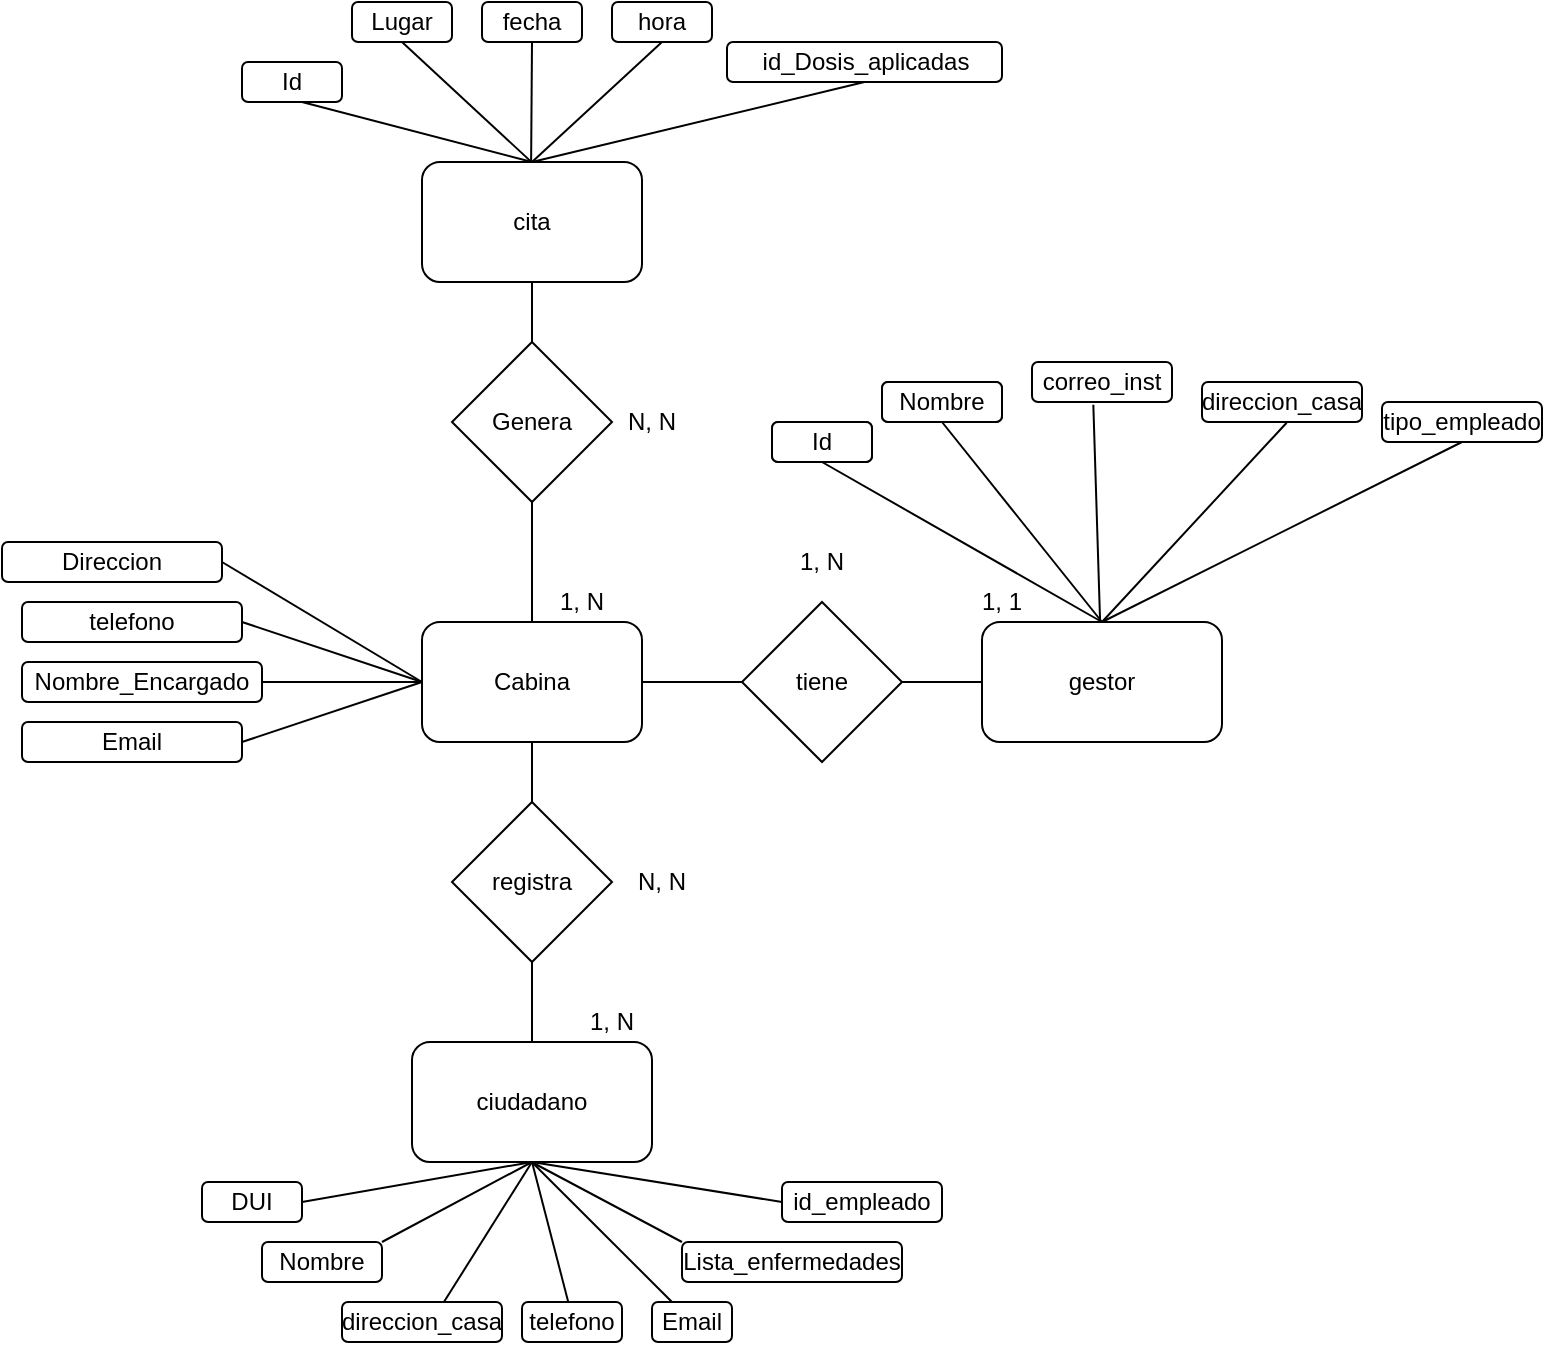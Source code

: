<mxfile version="14.8.0" type="device" pages="3"><diagram id="F9gdEtiqwA__ggxVMPvW" name="Page-1"><mxGraphModel dx="1978" dy="1832" grid="1" gridSize="10" guides="1" tooltips="1" connect="1" arrows="1" fold="1" page="1" pageScale="1" pageWidth="827" pageHeight="1169" math="0" shadow="0"><root><mxCell id="0"/><mxCell id="1" parent="0"/><mxCell id="vZ2n5hp0Jf6KL7E1asof-1" value="Cabina" style="rounded=1;whiteSpace=wrap;html=1;" parent="1" vertex="1"><mxGeometry x="40" y="170" width="110" height="60" as="geometry"/></mxCell><mxCell id="vZ2n5hp0Jf6KL7E1asof-2" value="gestor" style="rounded=1;whiteSpace=wrap;html=1;" parent="1" vertex="1"><mxGeometry x="320" y="170" width="120" height="60" as="geometry"/></mxCell><mxCell id="vZ2n5hp0Jf6KL7E1asof-3" value="ciudadano&lt;br&gt;" style="rounded=1;whiteSpace=wrap;html=1;" parent="1" vertex="1"><mxGeometry x="35" y="380" width="120" height="60" as="geometry"/></mxCell><mxCell id="vZ2n5hp0Jf6KL7E1asof-5" value="tiene" style="rhombus;whiteSpace=wrap;html=1;" parent="1" vertex="1"><mxGeometry x="200" y="160" width="80" height="80" as="geometry"/></mxCell><mxCell id="vZ2n5hp0Jf6KL7E1asof-7" value="" style="endArrow=none;html=1;entryX=0;entryY=0.5;entryDx=0;entryDy=0;exitX=1;exitY=0.5;exitDx=0;exitDy=0;" parent="1" source="vZ2n5hp0Jf6KL7E1asof-1" target="vZ2n5hp0Jf6KL7E1asof-5" edge="1"><mxGeometry width="50" height="50" relative="1" as="geometry"><mxPoint x="140" y="310" as="sourcePoint"/><mxPoint x="190" y="260" as="targetPoint"/></mxGeometry></mxCell><mxCell id="vZ2n5hp0Jf6KL7E1asof-8" value="" style="endArrow=none;html=1;entryX=0;entryY=0.5;entryDx=0;entryDy=0;exitX=1;exitY=0.5;exitDx=0;exitDy=0;" parent="1" source="vZ2n5hp0Jf6KL7E1asof-5" target="vZ2n5hp0Jf6KL7E1asof-2" edge="1"><mxGeometry width="50" height="50" relative="1" as="geometry"><mxPoint x="160" y="210" as="sourcePoint"/><mxPoint x="210" y="210" as="targetPoint"/></mxGeometry></mxCell><mxCell id="vZ2n5hp0Jf6KL7E1asof-9" value="registra" style="rhombus;whiteSpace=wrap;html=1;" parent="1" vertex="1"><mxGeometry x="55" y="260" width="80" height="80" as="geometry"/></mxCell><mxCell id="vZ2n5hp0Jf6KL7E1asof-11" value="" style="endArrow=none;html=1;entryX=0.5;entryY=1;entryDx=0;entryDy=0;" parent="1" source="vZ2n5hp0Jf6KL7E1asof-9" target="vZ2n5hp0Jf6KL7E1asof-1" edge="1"><mxGeometry width="50" height="50" relative="1" as="geometry"><mxPoint x="160" y="210" as="sourcePoint"/><mxPoint x="210" y="210" as="targetPoint"/></mxGeometry></mxCell><mxCell id="vZ2n5hp0Jf6KL7E1asof-12" value="" style="endArrow=none;html=1;entryX=0.5;entryY=0;entryDx=0;entryDy=0;exitX=0.5;exitY=1;exitDx=0;exitDy=0;" parent="1" source="vZ2n5hp0Jf6KL7E1asof-9" target="vZ2n5hp0Jf6KL7E1asof-3" edge="1"><mxGeometry width="50" height="50" relative="1" as="geometry"><mxPoint x="170" y="220" as="sourcePoint"/><mxPoint x="220" y="220" as="targetPoint"/></mxGeometry></mxCell><mxCell id="vZ2n5hp0Jf6KL7E1asof-18" value="Nombre_Encargado" style="rounded=1;whiteSpace=wrap;html=1;" parent="1" vertex="1"><mxGeometry x="-160" y="190" width="120" height="20" as="geometry"/></mxCell><mxCell id="vZ2n5hp0Jf6KL7E1asof-19" value="Direccion" style="rounded=1;whiteSpace=wrap;html=1;" parent="1" vertex="1"><mxGeometry x="-170" y="130" width="110" height="20" as="geometry"/></mxCell><mxCell id="vZ2n5hp0Jf6KL7E1asof-20" value="Email" style="rounded=1;whiteSpace=wrap;html=1;" parent="1" vertex="1"><mxGeometry x="-160" y="220" width="110" height="20" as="geometry"/></mxCell><mxCell id="vZ2n5hp0Jf6KL7E1asof-21" value="telefono" style="rounded=1;whiteSpace=wrap;html=1;" parent="1" vertex="1"><mxGeometry x="-160" y="160" width="110" height="20" as="geometry"/></mxCell><mxCell id="vZ2n5hp0Jf6KL7E1asof-29" value="" style="endArrow=none;html=1;entryX=1;entryY=0.5;entryDx=0;entryDy=0;exitX=0;exitY=0.5;exitDx=0;exitDy=0;" parent="1" source="vZ2n5hp0Jf6KL7E1asof-1" target="vZ2n5hp0Jf6KL7E1asof-19" edge="1"><mxGeometry width="50" height="50" relative="1" as="geometry"><mxPoint x="-30" y="260" as="sourcePoint"/><mxPoint x="20" y="210" as="targetPoint"/></mxGeometry></mxCell><mxCell id="vZ2n5hp0Jf6KL7E1asof-30" value="" style="endArrow=none;html=1;entryX=1;entryY=0.5;entryDx=0;entryDy=0;exitX=0;exitY=0.5;exitDx=0;exitDy=0;" parent="1" source="vZ2n5hp0Jf6KL7E1asof-1" target="vZ2n5hp0Jf6KL7E1asof-21" edge="1"><mxGeometry width="50" height="50" relative="1" as="geometry"><mxPoint x="50" y="210" as="sourcePoint"/><mxPoint x="-70" y="140" as="targetPoint"/></mxGeometry></mxCell><mxCell id="vZ2n5hp0Jf6KL7E1asof-31" value="" style="endArrow=none;html=1;entryX=1;entryY=0.5;entryDx=0;entryDy=0;exitX=0;exitY=0.5;exitDx=0;exitDy=0;" parent="1" source="vZ2n5hp0Jf6KL7E1asof-1" target="vZ2n5hp0Jf6KL7E1asof-18" edge="1"><mxGeometry width="50" height="50" relative="1" as="geometry"><mxPoint x="60" y="220" as="sourcePoint"/><mxPoint x="-60" y="150" as="targetPoint"/></mxGeometry></mxCell><mxCell id="vZ2n5hp0Jf6KL7E1asof-32" value="" style="endArrow=none;html=1;entryX=1;entryY=0.5;entryDx=0;entryDy=0;exitX=0;exitY=0.5;exitDx=0;exitDy=0;" parent="1" source="vZ2n5hp0Jf6KL7E1asof-1" target="vZ2n5hp0Jf6KL7E1asof-20" edge="1"><mxGeometry width="50" height="50" relative="1" as="geometry"><mxPoint x="50" y="210" as="sourcePoint"/><mxPoint x="-60" y="200" as="targetPoint"/></mxGeometry></mxCell><mxCell id="vZ2n5hp0Jf6KL7E1asof-33" value="Nombre" style="rounded=1;whiteSpace=wrap;html=1;" parent="1" vertex="1"><mxGeometry x="270" y="50" width="60" height="20" as="geometry"/></mxCell><mxCell id="vZ2n5hp0Jf6KL7E1asof-34" value="direccion_casa" style="rounded=1;whiteSpace=wrap;html=1;" parent="1" vertex="1"><mxGeometry x="430" y="50" width="80" height="20" as="geometry"/></mxCell><mxCell id="vZ2n5hp0Jf6KL7E1asof-35" value="correo_inst" style="rounded=1;whiteSpace=wrap;html=1;" parent="1" vertex="1"><mxGeometry x="345" y="40" width="70" height="20" as="geometry"/></mxCell><mxCell id="vZ2n5hp0Jf6KL7E1asof-36" value="Id" style="rounded=1;whiteSpace=wrap;html=1;" parent="1" vertex="1"><mxGeometry x="215" y="70" width="50" height="20" as="geometry"/></mxCell><mxCell id="vZ2n5hp0Jf6KL7E1asof-37" value="tipo_empleado" style="rounded=1;whiteSpace=wrap;html=1;" parent="1" vertex="1"><mxGeometry x="520" y="60" width="80" height="20" as="geometry"/></mxCell><mxCell id="vZ2n5hp0Jf6KL7E1asof-38" style="edgeStyle=orthogonalEdgeStyle;rounded=0;orthogonalLoop=1;jettySize=auto;html=1;exitX=0.5;exitY=1;exitDx=0;exitDy=0;" parent="1" source="vZ2n5hp0Jf6KL7E1asof-37" target="vZ2n5hp0Jf6KL7E1asof-37" edge="1"><mxGeometry relative="1" as="geometry"/></mxCell><mxCell id="vZ2n5hp0Jf6KL7E1asof-39" value="" style="endArrow=none;html=1;entryX=0.5;entryY=1;entryDx=0;entryDy=0;exitX=0.5;exitY=0;exitDx=0;exitDy=0;" parent="1" source="vZ2n5hp0Jf6KL7E1asof-2" target="vZ2n5hp0Jf6KL7E1asof-36" edge="1"><mxGeometry width="50" height="50" relative="1" as="geometry"><mxPoint x="50.0" y="210" as="sourcePoint"/><mxPoint x="-40.0" y="150" as="targetPoint"/><Array as="points"/></mxGeometry></mxCell><mxCell id="vZ2n5hp0Jf6KL7E1asof-40" value="" style="endArrow=none;html=1;entryX=0.5;entryY=1;entryDx=0;entryDy=0;" parent="1" target="vZ2n5hp0Jf6KL7E1asof-33" edge="1"><mxGeometry width="50" height="50" relative="1" as="geometry"><mxPoint x="380" y="170" as="sourcePoint"/><mxPoint x="145.0" y="110" as="targetPoint"/><Array as="points"/></mxGeometry></mxCell><mxCell id="vZ2n5hp0Jf6KL7E1asof-41" value="" style="endArrow=none;html=1;entryX=0.438;entryY=1.067;entryDx=0;entryDy=0;entryPerimeter=0;" parent="1" source="vZ2n5hp0Jf6KL7E1asof-2" target="vZ2n5hp0Jf6KL7E1asof-35" edge="1"><mxGeometry width="50" height="50" relative="1" as="geometry"><mxPoint x="390" y="180" as="sourcePoint"/><mxPoint x="260" y="90" as="targetPoint"/><Array as="points"/></mxGeometry></mxCell><mxCell id="vZ2n5hp0Jf6KL7E1asof-42" value="" style="endArrow=none;html=1;entryX=0.529;entryY=1.02;entryDx=0;entryDy=0;entryPerimeter=0;exitX=0.5;exitY=0;exitDx=0;exitDy=0;" parent="1" source="vZ2n5hp0Jf6KL7E1asof-2" target="vZ2n5hp0Jf6KL7E1asof-34" edge="1"><mxGeometry width="50" height="50" relative="1" as="geometry"><mxPoint x="400" y="190" as="sourcePoint"/><mxPoint x="270" y="100" as="targetPoint"/><Array as="points"/></mxGeometry></mxCell><mxCell id="vZ2n5hp0Jf6KL7E1asof-43" value="" style="endArrow=none;html=1;entryX=0.5;entryY=1;entryDx=0;entryDy=0;exitX=0.5;exitY=0;exitDx=0;exitDy=0;" parent="1" source="vZ2n5hp0Jf6KL7E1asof-2" target="vZ2n5hp0Jf6KL7E1asof-37" edge="1"><mxGeometry width="50" height="50" relative="1" as="geometry"><mxPoint x="410" y="200" as="sourcePoint"/><mxPoint x="280" y="110" as="targetPoint"/><Array as="points"/></mxGeometry></mxCell><mxCell id="vZ2n5hp0Jf6KL7E1asof-44" value="Id" style="rounded=1;whiteSpace=wrap;html=1;" parent="1" vertex="1"><mxGeometry x="215" y="70" width="50" height="20" as="geometry"/></mxCell><mxCell id="vZ2n5hp0Jf6KL7E1asof-45" value="Nombre" style="rounded=1;whiteSpace=wrap;html=1;" parent="1" vertex="1"><mxGeometry x="270" y="50" width="60" height="20" as="geometry"/></mxCell><mxCell id="vZ2n5hp0Jf6KL7E1asof-46" value="direccion_casa" style="rounded=1;whiteSpace=wrap;html=1;" parent="1" vertex="1"><mxGeometry y="510" width="80" height="20" as="geometry"/></mxCell><mxCell id="vZ2n5hp0Jf6KL7E1asof-47" value="telefono" style="rounded=1;whiteSpace=wrap;html=1;" parent="1" vertex="1"><mxGeometry x="90" y="510" width="50" height="20" as="geometry"/></mxCell><mxCell id="vZ2n5hp0Jf6KL7E1asof-48" value="DUI" style="rounded=1;whiteSpace=wrap;html=1;" parent="1" vertex="1"><mxGeometry x="-70" y="450" width="50" height="20" as="geometry"/></mxCell><mxCell id="vZ2n5hp0Jf6KL7E1asof-49" value="Nombre" style="rounded=1;whiteSpace=wrap;html=1;" parent="1" vertex="1"><mxGeometry x="-40" y="480" width="60" height="20" as="geometry"/></mxCell><mxCell id="vZ2n5hp0Jf6KL7E1asof-50" value="Email" style="rounded=1;whiteSpace=wrap;html=1;" parent="1" vertex="1"><mxGeometry x="155" y="510" width="40" height="20" as="geometry"/></mxCell><mxCell id="vZ2n5hp0Jf6KL7E1asof-52" value="Lista_enfermedades" style="rounded=1;whiteSpace=wrap;html=1;" parent="1" vertex="1"><mxGeometry x="170" y="480" width="110" height="20" as="geometry"/></mxCell><mxCell id="vZ2n5hp0Jf6KL7E1asof-53" value="id_empleado" style="rounded=1;whiteSpace=wrap;html=1;" parent="1" vertex="1"><mxGeometry x="220" y="450" width="80" height="20" as="geometry"/></mxCell><mxCell id="vZ2n5hp0Jf6KL7E1asof-54" value="" style="endArrow=none;html=1;entryX=0;entryY=0;entryDx=0;entryDy=0;exitX=0.5;exitY=1;exitDx=0;exitDy=0;" parent="1" target="vZ2n5hp0Jf6KL7E1asof-52" edge="1"><mxGeometry width="50" height="50" relative="1" as="geometry"><mxPoint x="94.76" y="440" as="sourcePoint"/><mxPoint x="94.76" y="480" as="targetPoint"/></mxGeometry></mxCell><mxCell id="vZ2n5hp0Jf6KL7E1asof-55" value="" style="endArrow=none;html=1;entryX=0;entryY=0.5;entryDx=0;entryDy=0;exitX=0.5;exitY=1;exitDx=0;exitDy=0;" parent="1" target="vZ2n5hp0Jf6KL7E1asof-53" edge="1"><mxGeometry width="50" height="50" relative="1" as="geometry"><mxPoint x="94.9" y="440" as="sourcePoint"/><mxPoint x="94.9" y="480" as="targetPoint"/></mxGeometry></mxCell><mxCell id="vZ2n5hp0Jf6KL7E1asof-56" value="" style="endArrow=none;html=1;exitX=0.5;exitY=1;exitDx=0;exitDy=0;" parent="1" target="vZ2n5hp0Jf6KL7E1asof-50" edge="1"><mxGeometry width="50" height="50" relative="1" as="geometry"><mxPoint x="94.9" y="440" as="sourcePoint"/><mxPoint x="94.9" y="480" as="targetPoint"/></mxGeometry></mxCell><mxCell id="vZ2n5hp0Jf6KL7E1asof-58" value="" style="endArrow=none;html=1;entryX=0.463;entryY=0.004;entryDx=0;entryDy=0;exitX=0.5;exitY=1;exitDx=0;exitDy=0;entryPerimeter=0;" parent="1" source="vZ2n5hp0Jf6KL7E1asof-3" target="vZ2n5hp0Jf6KL7E1asof-47" edge="1"><mxGeometry width="50" height="50" relative="1" as="geometry"><mxPoint x="96.44" y="438.62" as="sourcePoint"/><mxPoint x="94.9" y="490" as="targetPoint"/></mxGeometry></mxCell><mxCell id="vZ2n5hp0Jf6KL7E1asof-59" value="" style="endArrow=none;html=1;entryX=0.635;entryY=0.014;entryDx=0;entryDy=0;exitX=0.5;exitY=1;exitDx=0;exitDy=0;entryPerimeter=0;" parent="1" source="vZ2n5hp0Jf6KL7E1asof-3" target="vZ2n5hp0Jf6KL7E1asof-46" edge="1"><mxGeometry width="50" height="50" relative="1" as="geometry"><mxPoint x="80" y="440" as="sourcePoint"/><mxPoint x="84.9" y="500" as="targetPoint"/></mxGeometry></mxCell><mxCell id="vZ2n5hp0Jf6KL7E1asof-60" value="" style="endArrow=none;html=1;entryX=1;entryY=0;entryDx=0;entryDy=0;exitX=0.5;exitY=1;exitDx=0;exitDy=0;" parent="1" source="vZ2n5hp0Jf6KL7E1asof-3" target="vZ2n5hp0Jf6KL7E1asof-49" edge="1"><mxGeometry width="50" height="50" relative="1" as="geometry"><mxPoint x="116.44" y="458.62" as="sourcePoint"/><mxPoint x="114.9" y="510" as="targetPoint"/></mxGeometry></mxCell><mxCell id="vZ2n5hp0Jf6KL7E1asof-61" value="" style="endArrow=none;html=1;entryX=1;entryY=0.5;entryDx=0;entryDy=0;exitX=0.5;exitY=1;exitDx=0;exitDy=0;" parent="1" source="vZ2n5hp0Jf6KL7E1asof-3" target="vZ2n5hp0Jf6KL7E1asof-48" edge="1"><mxGeometry width="50" height="50" relative="1" as="geometry"><mxPoint x="126.44" y="468.62" as="sourcePoint"/><mxPoint x="124.9" y="520" as="targetPoint"/></mxGeometry></mxCell><mxCell id="DMxDkmJcNJDsPuScNbOC-1" value="1, N" style="text;html=1;strokeColor=none;fillColor=none;align=center;verticalAlign=middle;whiteSpace=wrap;rounded=0;" parent="1" vertex="1"><mxGeometry x="100" y="150" width="40" height="20" as="geometry"/></mxCell><mxCell id="DMxDkmJcNJDsPuScNbOC-2" value="1, 1" style="text;html=1;strokeColor=none;fillColor=none;align=center;verticalAlign=middle;whiteSpace=wrap;rounded=0;" parent="1" vertex="1"><mxGeometry x="310" y="150" width="40" height="20" as="geometry"/></mxCell><mxCell id="DMxDkmJcNJDsPuScNbOC-3" value="1, N" style="text;html=1;strokeColor=none;fillColor=none;align=center;verticalAlign=middle;whiteSpace=wrap;rounded=0;" parent="1" vertex="1"><mxGeometry x="115" y="360" width="40" height="20" as="geometry"/></mxCell><mxCell id="DMxDkmJcNJDsPuScNbOC-4" value="1, N" style="text;html=1;strokeColor=none;fillColor=none;align=center;verticalAlign=middle;whiteSpace=wrap;rounded=0;" parent="1" vertex="1"><mxGeometry x="220" y="130" width="40" height="20" as="geometry"/></mxCell><mxCell id="DMxDkmJcNJDsPuScNbOC-5" value="N, N" style="text;html=1;strokeColor=none;fillColor=none;align=center;verticalAlign=middle;whiteSpace=wrap;rounded=0;" parent="1" vertex="1"><mxGeometry x="140" y="290" width="40" height="20" as="geometry"/></mxCell><mxCell id="m23rcY_kwPj4sOsxNlqM-2" value="Genera" style="rhombus;whiteSpace=wrap;html=1;" parent="1" vertex="1"><mxGeometry x="55" y="30" width="80" height="80" as="geometry"/></mxCell><mxCell id="m23rcY_kwPj4sOsxNlqM-3" value="" style="endArrow=none;html=1;entryX=0.5;entryY=1;entryDx=0;entryDy=0;exitX=0.5;exitY=0;exitDx=0;exitDy=0;" parent="1" source="vZ2n5hp0Jf6KL7E1asof-1" target="m23rcY_kwPj4sOsxNlqM-2" edge="1"><mxGeometry width="50" height="50" relative="1" as="geometry"><mxPoint x="160" y="210" as="sourcePoint"/><mxPoint x="210" y="210" as="targetPoint"/></mxGeometry></mxCell><mxCell id="m23rcY_kwPj4sOsxNlqM-4" value="N, N" style="text;html=1;strokeColor=none;fillColor=none;align=center;verticalAlign=middle;whiteSpace=wrap;rounded=0;" parent="1" vertex="1"><mxGeometry x="135" y="60" width="40" height="20" as="geometry"/></mxCell><mxCell id="m23rcY_kwPj4sOsxNlqM-5" value="cita" style="rounded=1;whiteSpace=wrap;html=1;" parent="1" vertex="1"><mxGeometry x="40" y="-60" width="110" height="60" as="geometry"/></mxCell><mxCell id="m23rcY_kwPj4sOsxNlqM-6" value="" style="endArrow=none;html=1;entryX=0.5;entryY=1;entryDx=0;entryDy=0;" parent="1" source="m23rcY_kwPj4sOsxNlqM-2" target="m23rcY_kwPj4sOsxNlqM-5" edge="1"><mxGeometry width="50" height="50" relative="1" as="geometry"><mxPoint x="160" y="210" as="sourcePoint"/><mxPoint x="210" y="210" as="targetPoint"/></mxGeometry></mxCell><mxCell id="G4sRJo8DQIwhwRvVJKnV-1" value="Id" style="rounded=1;whiteSpace=wrap;html=1;" vertex="1" parent="1"><mxGeometry x="-50" y="-110" width="50" height="20" as="geometry"/></mxCell><mxCell id="G4sRJo8DQIwhwRvVJKnV-2" value="Lugar" style="rounded=1;whiteSpace=wrap;html=1;" vertex="1" parent="1"><mxGeometry x="5" y="-140" width="50" height="20" as="geometry"/></mxCell><mxCell id="G4sRJo8DQIwhwRvVJKnV-3" value="fecha" style="rounded=1;whiteSpace=wrap;html=1;" vertex="1" parent="1"><mxGeometry x="70" y="-140" width="50" height="20" as="geometry"/></mxCell><mxCell id="iq8UHYwutaKPwKrnIzNI-1" value="id_Dosis_aplicadas" style="rounded=1;whiteSpace=wrap;html=1;" vertex="1" parent="1"><mxGeometry x="192.5" y="-120" width="137.5" height="20" as="geometry"/></mxCell><mxCell id="3TVXfvllPa7momtXJwcR-1" value="" style="endArrow=none;html=1;entryX=0.5;entryY=1;entryDx=0;entryDy=0;" edge="1" parent="1"><mxGeometry width="50" height="50" relative="1" as="geometry"><mxPoint x="95" y="-60" as="sourcePoint"/><mxPoint x="-20" y="-90" as="targetPoint"/><Array as="points"/></mxGeometry></mxCell><mxCell id="3TVXfvllPa7momtXJwcR-2" value="" style="endArrow=none;html=1;entryX=0.5;entryY=1;entryDx=0;entryDy=0;exitX=0.497;exitY=-0.001;exitDx=0;exitDy=0;exitPerimeter=0;" edge="1" parent="1" source="m23rcY_kwPj4sOsxNlqM-5" target="G4sRJo8DQIwhwRvVJKnV-2"><mxGeometry width="50" height="50" relative="1" as="geometry"><mxPoint x="90" y="-60" as="sourcePoint"/><mxPoint x="-10" y="-80" as="targetPoint"/><Array as="points"/></mxGeometry></mxCell><mxCell id="3TVXfvllPa7momtXJwcR-3" value="" style="endArrow=none;html=1;exitX=0.5;exitY=1;exitDx=0;exitDy=0;entryX=0.496;entryY=-0.001;entryDx=0;entryDy=0;entryPerimeter=0;" edge="1" parent="1" source="G4sRJo8DQIwhwRvVJKnV-3" target="m23rcY_kwPj4sOsxNlqM-5"><mxGeometry width="50" height="50" relative="1" as="geometry"><mxPoint x="115" y="-40" as="sourcePoint"/><mxPoint x="90" y="-60" as="targetPoint"/><Array as="points"/></mxGeometry></mxCell><mxCell id="3TVXfvllPa7momtXJwcR-4" value="" style="endArrow=none;html=1;exitX=0.5;exitY=1;exitDx=0;exitDy=0;entryX=0.5;entryY=0;entryDx=0;entryDy=0;" edge="1" parent="1" source="iq8UHYwutaKPwKrnIzNI-1" target="m23rcY_kwPj4sOsxNlqM-5"><mxGeometry width="50" height="50" relative="1" as="geometry"><mxPoint x="130" y="-110" as="sourcePoint"/><mxPoint x="104.56" y="-50.06" as="targetPoint"/><Array as="points"/></mxGeometry></mxCell><mxCell id="j771A2KhUOEniTZrEWRF-1" value="hora" style="rounded=1;whiteSpace=wrap;html=1;" vertex="1" parent="1"><mxGeometry x="135" y="-140" width="50" height="20" as="geometry"/></mxCell><mxCell id="j771A2KhUOEniTZrEWRF-2" value="" style="endArrow=none;html=1;exitX=0.5;exitY=1;exitDx=0;exitDy=0;entryX=0.5;entryY=0;entryDx=0;entryDy=0;" edge="1" parent="1" source="j771A2KhUOEniTZrEWRF-1" target="m23rcY_kwPj4sOsxNlqM-5"><mxGeometry width="50" height="50" relative="1" as="geometry"><mxPoint x="105" y="-110.0" as="sourcePoint"/><mxPoint x="104.56" y="-50.06" as="targetPoint"/><Array as="points"/></mxGeometry></mxCell></root></mxGraphModel></diagram><diagram id="tw0-aiBW6Hj1Oid8G3hK" name="Page-2"><mxGraphModel dx="1978" dy="1832" grid="1" gridSize="10" guides="1" tooltips="1" connect="1" arrows="1" fold="1" page="1" pageScale="1" pageWidth="827" pageHeight="1169" math="0" shadow="0"><root><mxCell id="NSWB57BDFL5rJU9OQVQC-0"/><mxCell id="NSWB57BDFL5rJU9OQVQC-1" parent="NSWB57BDFL5rJU9OQVQC-0"/><mxCell id="nLlZVQayrqygruwFhvCp-2" style="edgeStyle=orthogonalEdgeStyle;rounded=0;orthogonalLoop=1;jettySize=auto;html=1;entryX=0.5;entryY=0;entryDx=0;entryDy=0;startArrow=ERone;startFill=0;endArrow=ERmany;endFill=0;" parent="NSWB57BDFL5rJU9OQVQC-1" source="NSWB57BDFL5rJU9OQVQC-2" target="NSWB57BDFL5rJU9OQVQC-18" edge="1"><mxGeometry relative="1" as="geometry"/></mxCell><mxCell id="NSWB57BDFL5rJU9OQVQC-2" value="Cabina" style="shape=table;startSize=30;container=1;collapsible=1;childLayout=tableLayout;fixedRows=1;rowLines=0;fontStyle=1;align=center;resizeLast=1;fontColor=#393C56;strokeColor=#E07A5F;fillColor=#F2CC8F;" parent="NSWB57BDFL5rJU9OQVQC-1" vertex="1"><mxGeometry x="70" y="-270" width="180" height="180" as="geometry"/></mxCell><mxCell id="NSWB57BDFL5rJU9OQVQC-3" value="" style="shape=partialRectangle;collapsible=0;dropTarget=0;pointerEvents=0;fillColor=none;top=0;left=0;bottom=1;right=0;points=[[0,0.5],[1,0.5]];portConstraint=eastwest;" parent="NSWB57BDFL5rJU9OQVQC-2" vertex="1"><mxGeometry y="30" width="180" height="30" as="geometry"/></mxCell><mxCell id="NSWB57BDFL5rJU9OQVQC-4" value="PK" style="shape=partialRectangle;connectable=0;fillColor=none;top=0;left=0;bottom=0;right=0;fontStyle=1;overflow=hidden;" parent="NSWB57BDFL5rJU9OQVQC-3" vertex="1"><mxGeometry width="30" height="30" as="geometry"/></mxCell><mxCell id="NSWB57BDFL5rJU9OQVQC-5" value="id" style="shape=partialRectangle;connectable=0;fillColor=none;top=0;left=0;bottom=0;right=0;align=left;spacingLeft=6;fontStyle=5;overflow=hidden;" parent="NSWB57BDFL5rJU9OQVQC-3" vertex="1"><mxGeometry x="30" width="150" height="30" as="geometry"/></mxCell><mxCell id="NSWB57BDFL5rJU9OQVQC-6" value="" style="shape=partialRectangle;collapsible=0;dropTarget=0;pointerEvents=0;fillColor=none;top=0;left=0;bottom=0;right=0;points=[[0,0.5],[1,0.5]];portConstraint=eastwest;" parent="NSWB57BDFL5rJU9OQVQC-2" vertex="1"><mxGeometry y="60" width="180" height="30" as="geometry"/></mxCell><mxCell id="NSWB57BDFL5rJU9OQVQC-7" value="" style="shape=partialRectangle;connectable=0;fillColor=none;top=0;left=0;bottom=0;right=0;editable=1;overflow=hidden;" parent="NSWB57BDFL5rJU9OQVQC-6" vertex="1"><mxGeometry width="30" height="30" as="geometry"/></mxCell><mxCell id="NSWB57BDFL5rJU9OQVQC-8" value="ubicacion" style="shape=partialRectangle;connectable=0;fillColor=none;top=0;left=0;bottom=0;right=0;align=left;spacingLeft=6;overflow=hidden;" parent="NSWB57BDFL5rJU9OQVQC-6" vertex="1"><mxGeometry x="30" width="150" height="30" as="geometry"/></mxCell><mxCell id="NSWB57BDFL5rJU9OQVQC-9" value="" style="shape=partialRectangle;collapsible=0;dropTarget=0;pointerEvents=0;fillColor=none;top=0;left=0;bottom=0;right=0;points=[[0,0.5],[1,0.5]];portConstraint=eastwest;" parent="NSWB57BDFL5rJU9OQVQC-2" vertex="1"><mxGeometry y="90" width="180" height="30" as="geometry"/></mxCell><mxCell id="NSWB57BDFL5rJU9OQVQC-10" value="" style="shape=partialRectangle;connectable=0;fillColor=none;top=0;left=0;bottom=0;right=0;editable=1;overflow=hidden;" parent="NSWB57BDFL5rJU9OQVQC-9" vertex="1"><mxGeometry width="30" height="30" as="geometry"/></mxCell><mxCell id="NSWB57BDFL5rJU9OQVQC-11" value="nombre_gestor" style="shape=partialRectangle;connectable=0;fillColor=none;top=0;left=0;bottom=0;right=0;align=left;spacingLeft=6;overflow=hidden;" parent="NSWB57BDFL5rJU9OQVQC-9" vertex="1"><mxGeometry x="30" width="150" height="30" as="geometry"/></mxCell><mxCell id="NSWB57BDFL5rJU9OQVQC-12" value="" style="shape=partialRectangle;collapsible=0;dropTarget=0;pointerEvents=0;fillColor=none;top=0;left=0;bottom=0;right=0;points=[[0,0.5],[1,0.5]];portConstraint=eastwest;" parent="NSWB57BDFL5rJU9OQVQC-2" vertex="1"><mxGeometry y="120" width="180" height="30" as="geometry"/></mxCell><mxCell id="NSWB57BDFL5rJU9OQVQC-13" value="" style="shape=partialRectangle;connectable=0;fillColor=none;top=0;left=0;bottom=0;right=0;editable=1;overflow=hidden;" parent="NSWB57BDFL5rJU9OQVQC-12" vertex="1"><mxGeometry width="30" height="30" as="geometry"/></mxCell><mxCell id="NSWB57BDFL5rJU9OQVQC-14" value="telefono" style="shape=partialRectangle;connectable=0;fillColor=none;top=0;left=0;bottom=0;right=0;align=left;spacingLeft=6;overflow=hidden;" parent="NSWB57BDFL5rJU9OQVQC-12" vertex="1"><mxGeometry x="30" width="150" height="30" as="geometry"/></mxCell><mxCell id="NSWB57BDFL5rJU9OQVQC-15" value="" style="shape=partialRectangle;collapsible=0;dropTarget=0;pointerEvents=0;fillColor=none;top=0;left=0;bottom=0;right=0;points=[[0,0.5],[1,0.5]];portConstraint=eastwest;" parent="NSWB57BDFL5rJU9OQVQC-2" vertex="1"><mxGeometry y="150" width="180" height="30" as="geometry"/></mxCell><mxCell id="NSWB57BDFL5rJU9OQVQC-16" value="" style="shape=partialRectangle;connectable=0;fillColor=none;top=0;left=0;bottom=0;right=0;editable=1;overflow=hidden;" parent="NSWB57BDFL5rJU9OQVQC-15" vertex="1"><mxGeometry width="30" height="30" as="geometry"/></mxCell><mxCell id="NSWB57BDFL5rJU9OQVQC-17" value="Email" style="shape=partialRectangle;connectable=0;fillColor=none;top=0;left=0;bottom=0;right=0;align=left;spacingLeft=6;overflow=hidden;" parent="NSWB57BDFL5rJU9OQVQC-15" vertex="1"><mxGeometry x="30" width="150" height="30" as="geometry"/></mxCell><mxCell id="NSWB57BDFL5rJU9OQVQC-18" value="gestor" style="shape=table;startSize=30;container=1;collapsible=1;childLayout=tableLayout;fixedRows=1;rowLines=0;fontStyle=1;align=center;resizeLast=1;fontColor=#393C56;strokeColor=#E07A5F;fillColor=#F2CC8F;" parent="NSWB57BDFL5rJU9OQVQC-1" vertex="1"><mxGeometry x="70" y="-20" width="180" height="180" as="geometry"/></mxCell><mxCell id="NSWB57BDFL5rJU9OQVQC-19" value="" style="shape=partialRectangle;collapsible=0;dropTarget=0;pointerEvents=0;fillColor=none;top=0;left=0;bottom=1;right=0;points=[[0,0.5],[1,0.5]];portConstraint=eastwest;" parent="NSWB57BDFL5rJU9OQVQC-18" vertex="1"><mxGeometry y="30" width="180" height="30" as="geometry"/></mxCell><mxCell id="NSWB57BDFL5rJU9OQVQC-20" value="PK" style="shape=partialRectangle;connectable=0;fillColor=none;top=0;left=0;bottom=0;right=0;fontStyle=1;overflow=hidden;" parent="NSWB57BDFL5rJU9OQVQC-19" vertex="1"><mxGeometry width="30" height="30" as="geometry"/></mxCell><mxCell id="NSWB57BDFL5rJU9OQVQC-21" value="id" style="shape=partialRectangle;connectable=0;fillColor=none;top=0;left=0;bottom=0;right=0;align=left;spacingLeft=6;fontStyle=5;overflow=hidden;" parent="NSWB57BDFL5rJU9OQVQC-19" vertex="1"><mxGeometry x="30" width="150" height="30" as="geometry"/></mxCell><mxCell id="NSWB57BDFL5rJU9OQVQC-22" value="" style="shape=partialRectangle;collapsible=0;dropTarget=0;pointerEvents=0;fillColor=none;top=0;left=0;bottom=0;right=0;points=[[0,0.5],[1,0.5]];portConstraint=eastwest;" parent="NSWB57BDFL5rJU9OQVQC-18" vertex="1"><mxGeometry y="60" width="180" height="30" as="geometry"/></mxCell><mxCell id="NSWB57BDFL5rJU9OQVQC-23" value="" style="shape=partialRectangle;connectable=0;fillColor=none;top=0;left=0;bottom=0;right=0;editable=1;overflow=hidden;" parent="NSWB57BDFL5rJU9OQVQC-22" vertex="1"><mxGeometry width="30" height="30" as="geometry"/></mxCell><mxCell id="NSWB57BDFL5rJU9OQVQC-24" value="nombre" style="shape=partialRectangle;connectable=0;fillColor=none;top=0;left=0;bottom=0;right=0;align=left;spacingLeft=6;overflow=hidden;" parent="NSWB57BDFL5rJU9OQVQC-22" vertex="1"><mxGeometry x="30" width="150" height="30" as="geometry"/></mxCell><mxCell id="NSWB57BDFL5rJU9OQVQC-25" value="" style="shape=partialRectangle;collapsible=0;dropTarget=0;pointerEvents=0;fillColor=none;top=0;left=0;bottom=0;right=0;points=[[0,0.5],[1,0.5]];portConstraint=eastwest;" parent="NSWB57BDFL5rJU9OQVQC-18" vertex="1"><mxGeometry y="90" width="180" height="30" as="geometry"/></mxCell><mxCell id="NSWB57BDFL5rJU9OQVQC-26" value="" style="shape=partialRectangle;connectable=0;fillColor=none;top=0;left=0;bottom=0;right=0;editable=1;overflow=hidden;" parent="NSWB57BDFL5rJU9OQVQC-25" vertex="1"><mxGeometry width="30" height="30" as="geometry"/></mxCell><mxCell id="NSWB57BDFL5rJU9OQVQC-27" value="correo_institucional" style="shape=partialRectangle;connectable=0;fillColor=none;top=0;left=0;bottom=0;right=0;align=left;spacingLeft=6;overflow=hidden;" parent="NSWB57BDFL5rJU9OQVQC-25" vertex="1"><mxGeometry x="30" width="150" height="30" as="geometry"/></mxCell><mxCell id="NSWB57BDFL5rJU9OQVQC-28" value="" style="shape=partialRectangle;collapsible=0;dropTarget=0;pointerEvents=0;fillColor=none;top=0;left=0;bottom=0;right=0;points=[[0,0.5],[1,0.5]];portConstraint=eastwest;" parent="NSWB57BDFL5rJU9OQVQC-18" vertex="1"><mxGeometry y="120" width="180" height="30" as="geometry"/></mxCell><mxCell id="NSWB57BDFL5rJU9OQVQC-29" value="" style="shape=partialRectangle;connectable=0;fillColor=none;top=0;left=0;bottom=0;right=0;editable=1;overflow=hidden;" parent="NSWB57BDFL5rJU9OQVQC-28" vertex="1"><mxGeometry width="30" height="30" as="geometry"/></mxCell><mxCell id="NSWB57BDFL5rJU9OQVQC-30" value="direccion" style="shape=partialRectangle;connectable=0;fillColor=none;top=0;left=0;bottom=0;right=0;align=left;spacingLeft=6;overflow=hidden;" parent="NSWB57BDFL5rJU9OQVQC-28" vertex="1"><mxGeometry x="30" width="150" height="30" as="geometry"/></mxCell><mxCell id="NSWB57BDFL5rJU9OQVQC-31" value="" style="shape=partialRectangle;collapsible=0;dropTarget=0;pointerEvents=0;fillColor=none;top=0;left=0;bottom=0;right=0;points=[[0,0.5],[1,0.5]];portConstraint=eastwest;" parent="NSWB57BDFL5rJU9OQVQC-18" vertex="1"><mxGeometry y="150" width="180" height="30" as="geometry"/></mxCell><mxCell id="NSWB57BDFL5rJU9OQVQC-32" value="" style="shape=partialRectangle;connectable=0;fillColor=none;top=0;left=0;bottom=0;right=0;editable=1;overflow=hidden;" parent="NSWB57BDFL5rJU9OQVQC-31" vertex="1"><mxGeometry width="30" height="30" as="geometry"/></mxCell><mxCell id="NSWB57BDFL5rJU9OQVQC-33" value="tipo_empleado" style="shape=partialRectangle;connectable=0;fillColor=none;top=0;left=0;bottom=0;right=0;align=left;spacingLeft=6;overflow=hidden;" parent="NSWB57BDFL5rJU9OQVQC-31" vertex="1"><mxGeometry x="30" width="150" height="30" as="geometry"/></mxCell><mxCell id="F30AjYKi04SU04WJCdN6-0" style="edgeStyle=orthogonalEdgeStyle;rounded=0;orthogonalLoop=1;jettySize=auto;html=1;entryX=1;entryY=0.5;entryDx=0;entryDy=0;startArrow=ERone;startFill=0;endArrow=ERmany;endFill=0;" parent="NSWB57BDFL5rJU9OQVQC-1" source="NSWB57BDFL5rJU9OQVQC-34" target="4zFX-2tEc53ijx6dysHW-7" edge="1"><mxGeometry relative="1" as="geometry"/></mxCell><mxCell id="NSWB57BDFL5rJU9OQVQC-34" value="Ciudadano" style="shape=table;startSize=30;container=1;collapsible=1;childLayout=tableLayout;fixedRows=1;rowLines=0;fontStyle=1;align=center;resizeLast=1;fontColor=#393C56;strokeColor=#E07A5F;fillColor=#F2CC8F;" parent="NSWB57BDFL5rJU9OQVQC-1" vertex="1"><mxGeometry x="647" y="-310" width="180" height="260" as="geometry"/></mxCell><mxCell id="NSWB57BDFL5rJU9OQVQC-35" value="" style="shape=partialRectangle;collapsible=0;dropTarget=0;pointerEvents=0;fillColor=none;top=0;left=0;bottom=1;right=0;points=[[0,0.5],[1,0.5]];portConstraint=eastwest;" parent="NSWB57BDFL5rJU9OQVQC-34" vertex="1"><mxGeometry y="30" width="180" height="30" as="geometry"/></mxCell><mxCell id="NSWB57BDFL5rJU9OQVQC-36" value="PK" style="shape=partialRectangle;connectable=0;fillColor=none;top=0;left=0;bottom=0;right=0;fontStyle=1;overflow=hidden;" parent="NSWB57BDFL5rJU9OQVQC-35" vertex="1"><mxGeometry width="30" height="30" as="geometry"/></mxCell><mxCell id="NSWB57BDFL5rJU9OQVQC-37" value="DUI" style="shape=partialRectangle;connectable=0;fillColor=none;top=0;left=0;bottom=0;right=0;align=left;spacingLeft=6;fontStyle=5;overflow=hidden;" parent="NSWB57BDFL5rJU9OQVQC-35" vertex="1"><mxGeometry x="30" width="150" height="30" as="geometry"/></mxCell><mxCell id="NSWB57BDFL5rJU9OQVQC-38" value="" style="shape=partialRectangle;collapsible=0;dropTarget=0;pointerEvents=0;fillColor=none;top=0;left=0;bottom=0;right=0;points=[[0,0.5],[1,0.5]];portConstraint=eastwest;" parent="NSWB57BDFL5rJU9OQVQC-34" vertex="1"><mxGeometry y="60" width="180" height="30" as="geometry"/></mxCell><mxCell id="NSWB57BDFL5rJU9OQVQC-39" value="" style="shape=partialRectangle;connectable=0;fillColor=none;top=0;left=0;bottom=0;right=0;editable=1;overflow=hidden;" parent="NSWB57BDFL5rJU9OQVQC-38" vertex="1"><mxGeometry width="30" height="30" as="geometry"/></mxCell><mxCell id="NSWB57BDFL5rJU9OQVQC-40" value="nombre" style="shape=partialRectangle;connectable=0;fillColor=none;top=0;left=0;bottom=0;right=0;align=left;spacingLeft=6;overflow=hidden;" parent="NSWB57BDFL5rJU9OQVQC-38" vertex="1"><mxGeometry x="30" width="150" height="30" as="geometry"/></mxCell><mxCell id="NSWB57BDFL5rJU9OQVQC-41" value="" style="shape=partialRectangle;collapsible=0;dropTarget=0;pointerEvents=0;fillColor=none;top=0;left=0;bottom=0;right=0;points=[[0,0.5],[1,0.5]];portConstraint=eastwest;" parent="NSWB57BDFL5rJU9OQVQC-34" vertex="1"><mxGeometry y="90" width="180" height="30" as="geometry"/></mxCell><mxCell id="NSWB57BDFL5rJU9OQVQC-42" value="" style="shape=partialRectangle;connectable=0;fillColor=none;top=0;left=0;bottom=0;right=0;editable=1;overflow=hidden;" parent="NSWB57BDFL5rJU9OQVQC-41" vertex="1"><mxGeometry width="30" height="30" as="geometry"/></mxCell><mxCell id="NSWB57BDFL5rJU9OQVQC-43" value="direccion_casa" style="shape=partialRectangle;connectable=0;fillColor=none;top=0;left=0;bottom=0;right=0;align=left;spacingLeft=6;overflow=hidden;" parent="NSWB57BDFL5rJU9OQVQC-41" vertex="1"><mxGeometry x="30" width="150" height="30" as="geometry"/></mxCell><mxCell id="NSWB57BDFL5rJU9OQVQC-44" value="" style="shape=partialRectangle;collapsible=0;dropTarget=0;pointerEvents=0;fillColor=none;top=0;left=0;bottom=0;right=0;points=[[0,0.5],[1,0.5]];portConstraint=eastwest;" parent="NSWB57BDFL5rJU9OQVQC-34" vertex="1"><mxGeometry y="120" width="180" height="30" as="geometry"/></mxCell><mxCell id="NSWB57BDFL5rJU9OQVQC-45" value="" style="shape=partialRectangle;connectable=0;fillColor=none;top=0;left=0;bottom=0;right=0;editable=1;overflow=hidden;" parent="NSWB57BDFL5rJU9OQVQC-44" vertex="1"><mxGeometry width="30" height="30" as="geometry"/></mxCell><mxCell id="NSWB57BDFL5rJU9OQVQC-46" value="telefono" style="shape=partialRectangle;connectable=0;fillColor=none;top=0;left=0;bottom=0;right=0;align=left;spacingLeft=6;overflow=hidden;" parent="NSWB57BDFL5rJU9OQVQC-44" vertex="1"><mxGeometry x="30" width="150" height="30" as="geometry"/></mxCell><mxCell id="NSWB57BDFL5rJU9OQVQC-47" value="" style="shape=partialRectangle;collapsible=0;dropTarget=0;pointerEvents=0;fillColor=none;top=0;left=0;bottom=0;right=0;points=[[0,0.5],[1,0.5]];portConstraint=eastwest;" parent="NSWB57BDFL5rJU9OQVQC-34" vertex="1"><mxGeometry y="150" width="180" height="30" as="geometry"/></mxCell><mxCell id="NSWB57BDFL5rJU9OQVQC-48" value="" style="shape=partialRectangle;connectable=0;fillColor=none;top=0;left=0;bottom=0;right=0;editable=1;overflow=hidden;" parent="NSWB57BDFL5rJU9OQVQC-47" vertex="1"><mxGeometry width="30" height="30" as="geometry"/></mxCell><mxCell id="NSWB57BDFL5rJU9OQVQC-49" value="Email" style="shape=partialRectangle;connectable=0;fillColor=none;top=0;left=0;bottom=0;right=0;align=left;spacingLeft=6;overflow=hidden;" parent="NSWB57BDFL5rJU9OQVQC-47" vertex="1"><mxGeometry x="30" width="150" height="30" as="geometry"/></mxCell><mxCell id="NSWB57BDFL5rJU9OQVQC-50" value="id_enfermedades" style="shape=partialRectangle;connectable=0;fillColor=none;top=0;left=0;bottom=0;right=0;align=left;spacingLeft=6;overflow=hidden;" parent="NSWB57BDFL5rJU9OQVQC-1" vertex="1"><mxGeometry x="680" y="-130" width="150" height="30" as="geometry"/></mxCell><mxCell id="NSWB57BDFL5rJU9OQVQC-51" value="id_empleo" style="shape=partialRectangle;connectable=0;fillColor=none;top=0;left=0;bottom=0;right=0;align=left;spacingLeft=6;overflow=hidden;" parent="NSWB57BDFL5rJU9OQVQC-1" vertex="1"><mxGeometry x="680" y="-100" width="150" height="30" as="geometry"/></mxCell><mxCell id="NSWB57BDFL5rJU9OQVQC-52" value="M" style="shape=partialRectangle;connectable=0;fillColor=none;top=0;left=0;bottom=0;right=0;fontStyle=1;overflow=hidden;" parent="NSWB57BDFL5rJU9OQVQC-1" vertex="1"><mxGeometry x="70" y="-150" width="30" height="30" as="geometry"/></mxCell><mxCell id="NSWB57BDFL5rJU9OQVQC-53" value="M" style="shape=partialRectangle;connectable=0;fillColor=none;top=0;left=0;bottom=0;right=0;fontStyle=1;overflow=hidden;" parent="NSWB57BDFL5rJU9OQVQC-1" vertex="1"><mxGeometry x="650" y="-190" width="30" height="30" as="geometry"/></mxCell><mxCell id="g0oGOybx-lAtsZx-Ce2X-0" value="FK" style="shape=partialRectangle;connectable=0;fillColor=none;top=0;left=0;bottom=0;right=0;fontStyle=1;overflow=hidden;" parent="NSWB57BDFL5rJU9OQVQC-1" vertex="1"><mxGeometry x="650" y="-100" width="30" height="30" as="geometry"/></mxCell><mxCell id="g0oGOybx-lAtsZx-Ce2X-2" value="FK" style="shape=partialRectangle;connectable=0;fillColor=none;top=0;left=0;bottom=0;right=0;fontStyle=1;overflow=hidden;" parent="NSWB57BDFL5rJU9OQVQC-1" vertex="1"><mxGeometry x="70" y="-180" width="30" height="30" as="geometry"/></mxCell><mxCell id="g0oGOybx-lAtsZx-Ce2X-3" value="FK" style="shape=partialRectangle;connectable=0;fillColor=none;top=0;left=0;bottom=0;right=0;fontStyle=1;overflow=hidden;" parent="NSWB57BDFL5rJU9OQVQC-1" vertex="1"><mxGeometry x="650" y="-130" width="30" height="30" as="geometry"/></mxCell><mxCell id="4zFX-2tEc53ijx6dysHW-0" value="CabinaXCiudadano" style="shape=table;startSize=30;container=1;collapsible=1;childLayout=tableLayout;fixedRows=1;rowLines=0;fontStyle=1;align=center;resizeLast=1;fontColor=#393C56;strokeColor=#E07A5F;fillColor=#F2CC8F;" parent="NSWB57BDFL5rJU9OQVQC-1" vertex="1"><mxGeometry x="360" y="-310" width="200" height="90" as="geometry"/></mxCell><mxCell id="4zFX-2tEc53ijx6dysHW-4" value="" style="shape=partialRectangle;collapsible=0;dropTarget=0;pointerEvents=0;fillColor=none;top=0;left=0;bottom=0;right=0;points=[[0,0.5],[1,0.5]];portConstraint=eastwest;" parent="4zFX-2tEc53ijx6dysHW-0" vertex="1"><mxGeometry y="30" width="200" height="30" as="geometry"/></mxCell><mxCell id="4zFX-2tEc53ijx6dysHW-5" value="PK;FK" style="shape=partialRectangle;connectable=0;fillColor=none;top=0;left=0;bottom=0;right=0;editable=1;overflow=hidden;" parent="4zFX-2tEc53ijx6dysHW-4" vertex="1"><mxGeometry width="40" height="30" as="geometry"/></mxCell><mxCell id="4zFX-2tEc53ijx6dysHW-6" value="Id_Cabina" style="shape=partialRectangle;connectable=0;fillColor=none;top=0;left=0;bottom=0;right=0;align=left;spacingLeft=6;overflow=hidden;" parent="4zFX-2tEc53ijx6dysHW-4" vertex="1"><mxGeometry x="40" width="160" height="30" as="geometry"/></mxCell><mxCell id="4zFX-2tEc53ijx6dysHW-7" value="" style="shape=partialRectangle;collapsible=0;dropTarget=0;pointerEvents=0;fillColor=none;top=0;left=0;bottom=0;right=0;points=[[0,0.5],[1,0.5]];portConstraint=eastwest;" parent="4zFX-2tEc53ijx6dysHW-0" vertex="1"><mxGeometry y="60" width="200" height="30" as="geometry"/></mxCell><mxCell id="4zFX-2tEc53ijx6dysHW-8" value="PK,FK" style="shape=partialRectangle;connectable=0;fillColor=none;top=0;left=0;bottom=0;right=0;editable=1;overflow=hidden;" parent="4zFX-2tEc53ijx6dysHW-7" vertex="1"><mxGeometry width="40" height="30" as="geometry"/></mxCell><mxCell id="4zFX-2tEc53ijx6dysHW-9" value="DUI_Ciudadano" style="shape=partialRectangle;connectable=0;fillColor=none;top=0;left=0;bottom=0;right=0;align=left;spacingLeft=6;overflow=hidden;" parent="4zFX-2tEc53ijx6dysHW-7" vertex="1"><mxGeometry x="40" width="160" height="30" as="geometry"/></mxCell><mxCell id="t3vG2czPcJ2pROu0JTd9-0" style="edgeStyle=orthogonalEdgeStyle;rounded=0;orthogonalLoop=1;jettySize=auto;html=1;startArrow=ERone;startFill=0;endArrow=ERmany;endFill=0;entryX=0;entryY=0.5;entryDx=0;entryDy=0;" parent="NSWB57BDFL5rJU9OQVQC-1" source="NSWB57BDFL5rJU9OQVQC-9" target="4zFX-2tEc53ijx6dysHW-7" edge="1"><mxGeometry relative="1" as="geometry"><mxPoint x="340" y="-226" as="targetPoint"/></mxGeometry></mxCell><mxCell id="omTTULx45ZXDyBwaUX2w-0" style="edgeStyle=orthogonalEdgeStyle;rounded=0;orthogonalLoop=1;jettySize=auto;html=1;startArrow=ERone;startFill=0;endArrow=ERmany;endFill=0;entryX=1;entryY=0.5;entryDx=0;entryDy=0;" parent="NSWB57BDFL5rJU9OQVQC-1" target="omTTULx45ZXDyBwaUX2w-2" edge="1"><mxGeometry relative="1" as="geometry"><mxPoint x="70" y="-180" as="sourcePoint"/><mxPoint x="-80" y="-200" as="targetPoint"/><Array as="points"><mxPoint x="-10" y="-180"/><mxPoint x="-10" y="-225"/></Array></mxGeometry></mxCell><mxCell id="omTTULx45ZXDyBwaUX2w-1" value="CitaxCabina" style="shape=table;startSize=30;container=1;collapsible=1;childLayout=tableLayout;fixedRows=1;rowLines=0;fontStyle=1;align=center;resizeLast=1;fontColor=#393C56;strokeColor=#E07A5F;fillColor=#F2CC8F;" parent="NSWB57BDFL5rJU9OQVQC-1" vertex="1"><mxGeometry x="-240" y="-270" width="200" height="90" as="geometry"/></mxCell><mxCell id="omTTULx45ZXDyBwaUX2w-2" value="" style="shape=partialRectangle;collapsible=0;dropTarget=0;pointerEvents=0;fillColor=none;top=0;left=0;bottom=0;right=0;points=[[0,0.5],[1,0.5]];portConstraint=eastwest;" parent="omTTULx45ZXDyBwaUX2w-1" vertex="1"><mxGeometry y="30" width="200" height="30" as="geometry"/></mxCell><mxCell id="omTTULx45ZXDyBwaUX2w-3" value="PK;FK1" style="shape=partialRectangle;connectable=0;fillColor=none;top=0;left=0;bottom=0;right=0;editable=1;overflow=hidden;" parent="omTTULx45ZXDyBwaUX2w-2" vertex="1"><mxGeometry width="40" height="30" as="geometry"/></mxCell><mxCell id="omTTULx45ZXDyBwaUX2w-4" value="Id_cita" style="shape=partialRectangle;connectable=0;fillColor=none;top=0;left=0;bottom=0;right=0;align=left;spacingLeft=6;overflow=hidden;" parent="omTTULx45ZXDyBwaUX2w-2" vertex="1"><mxGeometry x="40" width="160" height="30" as="geometry"/></mxCell><mxCell id="omTTULx45ZXDyBwaUX2w-5" value="" style="shape=partialRectangle;collapsible=0;dropTarget=0;pointerEvents=0;fillColor=none;top=0;left=0;bottom=0;right=0;points=[[0,0.5],[1,0.5]];portConstraint=eastwest;" parent="omTTULx45ZXDyBwaUX2w-1" vertex="1"><mxGeometry y="60" width="200" height="30" as="geometry"/></mxCell><mxCell id="omTTULx45ZXDyBwaUX2w-6" value="PK,FK2" style="shape=partialRectangle;connectable=0;fillColor=none;top=0;left=0;bottom=0;right=0;editable=1;overflow=hidden;" parent="omTTULx45ZXDyBwaUX2w-5" vertex="1"><mxGeometry width="40" height="30" as="geometry"/></mxCell><mxCell id="omTTULx45ZXDyBwaUX2w-7" value="Id_cabina" style="shape=partialRectangle;connectable=0;fillColor=none;top=0;left=0;bottom=0;right=0;align=left;spacingLeft=6;overflow=hidden;" parent="omTTULx45ZXDyBwaUX2w-5" vertex="1"><mxGeometry x="40" width="160" height="30" as="geometry"/></mxCell><mxCell id="omTTULx45ZXDyBwaUX2w-8" style="edgeStyle=orthogonalEdgeStyle;rounded=0;orthogonalLoop=1;jettySize=auto;html=1;entryX=0.519;entryY=1.033;entryDx=0;entryDy=0;entryPerimeter=0;startArrow=ERone;startFill=0;endArrow=ERmany;endFill=0;" parent="NSWB57BDFL5rJU9OQVQC-1" target="omTTULx45ZXDyBwaUX2w-5" edge="1"><mxGeometry relative="1" as="geometry"><mxPoint x="-136" y="-120" as="sourcePoint"/><mxPoint x="-273" y="-278.01" as="targetPoint"/></mxGeometry></mxCell><mxCell id="omTTULx45ZXDyBwaUX2w-9" value="Cita" style="shape=table;startSize=30;container=1;collapsible=1;childLayout=tableLayout;fixedRows=1;rowLines=0;fontStyle=1;align=center;resizeLast=1;fontColor=#393C56;strokeColor=#E07A5F;fillColor=#F2CC8F;" parent="NSWB57BDFL5rJU9OQVQC-1" vertex="1"><mxGeometry x="-240" y="-120" width="170" height="190" as="geometry"/></mxCell><mxCell id="omTTULx45ZXDyBwaUX2w-10" value="" style="shape=partialRectangle;collapsible=0;dropTarget=0;pointerEvents=0;fillColor=none;top=0;left=0;bottom=1;right=0;points=[[0,0.5],[1,0.5]];portConstraint=eastwest;" parent="omTTULx45ZXDyBwaUX2w-9" vertex="1"><mxGeometry y="30" width="170" height="30" as="geometry"/></mxCell><mxCell id="omTTULx45ZXDyBwaUX2w-11" value="PK" style="shape=partialRectangle;connectable=0;fillColor=none;top=0;left=0;bottom=0;right=0;fontStyle=1;overflow=hidden;" parent="omTTULx45ZXDyBwaUX2w-10" vertex="1"><mxGeometry width="30" height="30" as="geometry"/></mxCell><mxCell id="omTTULx45ZXDyBwaUX2w-12" value="id" style="shape=partialRectangle;connectable=0;fillColor=none;top=0;left=0;bottom=0;right=0;align=left;spacingLeft=6;fontStyle=5;overflow=hidden;" parent="omTTULx45ZXDyBwaUX2w-10" vertex="1"><mxGeometry x="30" width="140" height="30" as="geometry"/></mxCell><mxCell id="omTTULx45ZXDyBwaUX2w-13" value="" style="shape=partialRectangle;collapsible=0;dropTarget=0;pointerEvents=0;fillColor=none;top=0;left=0;bottom=0;right=0;points=[[0,0.5],[1,0.5]];portConstraint=eastwest;" parent="omTTULx45ZXDyBwaUX2w-9" vertex="1"><mxGeometry y="60" width="170" height="30" as="geometry"/></mxCell><mxCell id="omTTULx45ZXDyBwaUX2w-14" value="" style="shape=partialRectangle;connectable=0;fillColor=none;top=0;left=0;bottom=0;right=0;editable=1;overflow=hidden;" parent="omTTULx45ZXDyBwaUX2w-13" vertex="1"><mxGeometry width="30" height="30" as="geometry"/></mxCell><mxCell id="omTTULx45ZXDyBwaUX2w-15" value="lugar" style="shape=partialRectangle;connectable=0;fillColor=none;top=0;left=0;bottom=0;right=0;align=left;spacingLeft=6;overflow=hidden;" parent="omTTULx45ZXDyBwaUX2w-13" vertex="1"><mxGeometry x="30" width="140" height="30" as="geometry"/></mxCell><mxCell id="omTTULx45ZXDyBwaUX2w-16" value="" style="shape=partialRectangle;collapsible=0;dropTarget=0;pointerEvents=0;fillColor=none;top=0;left=0;bottom=0;right=0;points=[[0,0.5],[1,0.5]];portConstraint=eastwest;" parent="omTTULx45ZXDyBwaUX2w-9" vertex="1"><mxGeometry y="90" width="170" height="30" as="geometry"/></mxCell><mxCell id="omTTULx45ZXDyBwaUX2w-17" value="" style="shape=partialRectangle;connectable=0;fillColor=none;top=0;left=0;bottom=0;right=0;editable=1;overflow=hidden;" parent="omTTULx45ZXDyBwaUX2w-16" vertex="1"><mxGeometry width="30" height="30" as="geometry"/></mxCell><mxCell id="omTTULx45ZXDyBwaUX2w-18" value="fecha" style="shape=partialRectangle;connectable=0;fillColor=none;top=0;left=0;bottom=0;right=0;align=left;spacingLeft=6;overflow=hidden;" parent="omTTULx45ZXDyBwaUX2w-16" vertex="1"><mxGeometry x="30" width="140" height="30" as="geometry"/></mxCell><mxCell id="omTTULx45ZXDyBwaUX2w-19" value="" style="shape=partialRectangle;collapsible=0;dropTarget=0;pointerEvents=0;fillColor=none;top=0;left=0;bottom=0;right=0;points=[[0,0.5],[1,0.5]];portConstraint=eastwest;" parent="omTTULx45ZXDyBwaUX2w-9" vertex="1"><mxGeometry y="120" width="170" height="30" as="geometry"/></mxCell><mxCell id="omTTULx45ZXDyBwaUX2w-20" value="" style="shape=partialRectangle;connectable=0;fillColor=none;top=0;left=0;bottom=0;right=0;editable=1;overflow=hidden;" parent="omTTULx45ZXDyBwaUX2w-19" vertex="1"><mxGeometry width="30" height="30" as="geometry"/></mxCell><mxCell id="omTTULx45ZXDyBwaUX2w-21" value="hora" style="shape=partialRectangle;connectable=0;fillColor=none;top=0;left=0;bottom=0;right=0;align=left;spacingLeft=6;overflow=hidden;" parent="omTTULx45ZXDyBwaUX2w-19" vertex="1"><mxGeometry x="30" width="140" height="30" as="geometry"/></mxCell><mxCell id="omTTULx45ZXDyBwaUX2w-22" value="" style="shape=partialRectangle;collapsible=0;dropTarget=0;pointerEvents=0;fillColor=none;top=0;left=0;bottom=0;right=0;points=[[0,0.5],[1,0.5]];portConstraint=eastwest;" parent="omTTULx45ZXDyBwaUX2w-9" vertex="1"><mxGeometry y="150" width="170" height="30" as="geometry"/></mxCell><mxCell id="omTTULx45ZXDyBwaUX2w-23" value="" style="shape=partialRectangle;connectable=0;fillColor=none;top=0;left=0;bottom=0;right=0;editable=1;overflow=hidden;" parent="omTTULx45ZXDyBwaUX2w-22" vertex="1"><mxGeometry width="30" height="30" as="geometry"/></mxCell><mxCell id="omTTULx45ZXDyBwaUX2w-24" value="id_Dosis_Aplicada" style="shape=partialRectangle;connectable=0;fillColor=none;top=0;left=0;bottom=0;right=0;align=left;spacingLeft=6;overflow=hidden;" parent="omTTULx45ZXDyBwaUX2w-22" vertex="1"><mxGeometry x="30" width="140" height="30" as="geometry"/></mxCell><mxCell id="TLO7yHUqogMn6JtX1gBi-0" value="FK" style="shape=partialRectangle;connectable=0;fillColor=none;top=0;left=0;bottom=0;right=0;fontStyle=1;overflow=hidden;" vertex="1" parent="NSWB57BDFL5rJU9OQVQC-1"><mxGeometry x="-240" y="30" width="30" height="30" as="geometry"/></mxCell></root></mxGraphModel></diagram><diagram id="UnhzadSuQV7q_NkU38nP" name="Page-3"><mxGraphModel dx="1625" dy="2104" grid="1" gridSize="10" guides="1" tooltips="1" connect="1" arrows="1" fold="1" page="1" pageScale="1" pageWidth="827" pageHeight="1169" math="0" shadow="0"><root><mxCell id="zL-uioiZqPK-IJthZa5_-0"/><mxCell id="zL-uioiZqPK-IJthZa5_-1" parent="zL-uioiZqPK-IJthZa5_-0"/><mxCell id="zL-uioiZqPK-IJthZa5_-2" style="edgeStyle=orthogonalEdgeStyle;rounded=0;orthogonalLoop=1;jettySize=auto;html=1;entryX=0.5;entryY=0;entryDx=0;entryDy=0;startArrow=ERone;startFill=0;endArrow=ERmany;endFill=0;" parent="zL-uioiZqPK-IJthZa5_-1" source="zL-uioiZqPK-IJthZa5_-3" target="zL-uioiZqPK-IJthZa5_-19" edge="1"><mxGeometry relative="1" as="geometry"/></mxCell><mxCell id="aCis5vpe3p8Iuui9kYN6-0" style="edgeStyle=orthogonalEdgeStyle;rounded=0;orthogonalLoop=1;jettySize=auto;html=1;entryX=0;entryY=0.5;entryDx=0;entryDy=0;startArrow=ERone;startFill=0;endArrow=ERmany;endFill=0;" parent="zL-uioiZqPK-IJthZa5_-1" source="zL-uioiZqPK-IJthZa5_-3" target="gnMIFqknpIgh5YzYJU0E-1" edge="1"><mxGeometry relative="1" as="geometry"/></mxCell><mxCell id="zL-uioiZqPK-IJthZa5_-3" value="Cabina" style="shape=table;startSize=30;container=1;collapsible=1;childLayout=tableLayout;fixedRows=1;rowLines=0;fontStyle=1;align=center;resizeLast=1;fontColor=#393C56;strokeColor=#E07A5F;fillColor=#F2CC8F;" parent="zL-uioiZqPK-IJthZa5_-1" vertex="1"><mxGeometry x="70" y="-270" width="180" height="180" as="geometry"/></mxCell><mxCell id="zL-uioiZqPK-IJthZa5_-4" value="" style="shape=partialRectangle;collapsible=0;dropTarget=0;pointerEvents=0;fillColor=none;top=0;left=0;bottom=1;right=0;points=[[0,0.5],[1,0.5]];portConstraint=eastwest;" parent="zL-uioiZqPK-IJthZa5_-3" vertex="1"><mxGeometry y="30" width="180" height="30" as="geometry"/></mxCell><mxCell id="zL-uioiZqPK-IJthZa5_-5" value="PK" style="shape=partialRectangle;connectable=0;fillColor=none;top=0;left=0;bottom=0;right=0;fontStyle=1;overflow=hidden;" parent="zL-uioiZqPK-IJthZa5_-4" vertex="1"><mxGeometry width="30" height="30" as="geometry"/></mxCell><mxCell id="zL-uioiZqPK-IJthZa5_-6" value="id" style="shape=partialRectangle;connectable=0;fillColor=none;top=0;left=0;bottom=0;right=0;align=left;spacingLeft=6;fontStyle=5;overflow=hidden;" parent="zL-uioiZqPK-IJthZa5_-4" vertex="1"><mxGeometry x="30" width="150" height="30" as="geometry"/></mxCell><mxCell id="zL-uioiZqPK-IJthZa5_-7" value="" style="shape=partialRectangle;collapsible=0;dropTarget=0;pointerEvents=0;fillColor=none;top=0;left=0;bottom=0;right=0;points=[[0,0.5],[1,0.5]];portConstraint=eastwest;" parent="zL-uioiZqPK-IJthZa5_-3" vertex="1"><mxGeometry y="60" width="180" height="30" as="geometry"/></mxCell><mxCell id="zL-uioiZqPK-IJthZa5_-8" value="" style="shape=partialRectangle;connectable=0;fillColor=none;top=0;left=0;bottom=0;right=0;editable=1;overflow=hidden;" parent="zL-uioiZqPK-IJthZa5_-7" vertex="1"><mxGeometry width="30" height="30" as="geometry"/></mxCell><mxCell id="zL-uioiZqPK-IJthZa5_-9" value="ubicacion" style="shape=partialRectangle;connectable=0;fillColor=none;top=0;left=0;bottom=0;right=0;align=left;spacingLeft=6;overflow=hidden;" parent="zL-uioiZqPK-IJthZa5_-7" vertex="1"><mxGeometry x="30" width="150" height="30" as="geometry"/></mxCell><mxCell id="zL-uioiZqPK-IJthZa5_-10" value="" style="shape=partialRectangle;collapsible=0;dropTarget=0;pointerEvents=0;fillColor=none;top=0;left=0;bottom=0;right=0;points=[[0,0.5],[1,0.5]];portConstraint=eastwest;" parent="zL-uioiZqPK-IJthZa5_-3" vertex="1"><mxGeometry y="90" width="180" height="30" as="geometry"/></mxCell><mxCell id="zL-uioiZqPK-IJthZa5_-11" value="" style="shape=partialRectangle;connectable=0;fillColor=none;top=0;left=0;bottom=0;right=0;editable=1;overflow=hidden;" parent="zL-uioiZqPK-IJthZa5_-10" vertex="1"><mxGeometry width="30" height="30" as="geometry"/></mxCell><mxCell id="zL-uioiZqPK-IJthZa5_-12" value="Id_gestor" style="shape=partialRectangle;connectable=0;fillColor=none;top=0;left=0;bottom=0;right=0;align=left;spacingLeft=6;overflow=hidden;" parent="zL-uioiZqPK-IJthZa5_-10" vertex="1"><mxGeometry x="30" width="150" height="30" as="geometry"/></mxCell><mxCell id="zL-uioiZqPK-IJthZa5_-13" value="" style="shape=partialRectangle;collapsible=0;dropTarget=0;pointerEvents=0;fillColor=none;top=0;left=0;bottom=0;right=0;points=[[0,0.5],[1,0.5]];portConstraint=eastwest;" parent="zL-uioiZqPK-IJthZa5_-3" vertex="1"><mxGeometry y="120" width="180" height="30" as="geometry"/></mxCell><mxCell id="zL-uioiZqPK-IJthZa5_-14" value="" style="shape=partialRectangle;connectable=0;fillColor=none;top=0;left=0;bottom=0;right=0;editable=1;overflow=hidden;" parent="zL-uioiZqPK-IJthZa5_-13" vertex="1"><mxGeometry width="30" height="30" as="geometry"/></mxCell><mxCell id="zL-uioiZqPK-IJthZa5_-15" value="telefono" style="shape=partialRectangle;connectable=0;fillColor=none;top=0;left=0;bottom=0;right=0;align=left;spacingLeft=6;overflow=hidden;" parent="zL-uioiZqPK-IJthZa5_-13" vertex="1"><mxGeometry x="30" width="150" height="30" as="geometry"/></mxCell><mxCell id="zL-uioiZqPK-IJthZa5_-16" value="" style="shape=partialRectangle;collapsible=0;dropTarget=0;pointerEvents=0;fillColor=none;top=0;left=0;bottom=0;right=0;points=[[0,0.5],[1,0.5]];portConstraint=eastwest;" parent="zL-uioiZqPK-IJthZa5_-3" vertex="1"><mxGeometry y="150" width="180" height="30" as="geometry"/></mxCell><mxCell id="zL-uioiZqPK-IJthZa5_-17" value="" style="shape=partialRectangle;connectable=0;fillColor=none;top=0;left=0;bottom=0;right=0;editable=1;overflow=hidden;" parent="zL-uioiZqPK-IJthZa5_-16" vertex="1"><mxGeometry width="30" height="30" as="geometry"/></mxCell><mxCell id="zL-uioiZqPK-IJthZa5_-18" value="Email" style="shape=partialRectangle;connectable=0;fillColor=none;top=0;left=0;bottom=0;right=0;align=left;spacingLeft=6;overflow=hidden;" parent="zL-uioiZqPK-IJthZa5_-16" vertex="1"><mxGeometry x="30" width="150" height="30" as="geometry"/></mxCell><mxCell id="zL-uioiZqPK-IJthZa5_-19" value="gestor" style="shape=table;startSize=30;container=1;collapsible=1;childLayout=tableLayout;fixedRows=1;rowLines=0;fontStyle=1;align=center;resizeLast=1;fontColor=#393C56;strokeColor=#E07A5F;fillColor=#F2CC8F;" parent="zL-uioiZqPK-IJthZa5_-1" vertex="1"><mxGeometry x="70" y="100" width="180" height="180" as="geometry"/></mxCell><mxCell id="zL-uioiZqPK-IJthZa5_-20" value="" style="shape=partialRectangle;collapsible=0;dropTarget=0;pointerEvents=0;fillColor=none;top=0;left=0;bottom=1;right=0;points=[[0,0.5],[1,0.5]];portConstraint=eastwest;" parent="zL-uioiZqPK-IJthZa5_-19" vertex="1"><mxGeometry y="30" width="180" height="30" as="geometry"/></mxCell><mxCell id="zL-uioiZqPK-IJthZa5_-21" value="PK" style="shape=partialRectangle;connectable=0;fillColor=none;top=0;left=0;bottom=0;right=0;fontStyle=1;overflow=hidden;" parent="zL-uioiZqPK-IJthZa5_-20" vertex="1"><mxGeometry width="30" height="30" as="geometry"/></mxCell><mxCell id="zL-uioiZqPK-IJthZa5_-22" value="id" style="shape=partialRectangle;connectable=0;fillColor=none;top=0;left=0;bottom=0;right=0;align=left;spacingLeft=6;fontStyle=5;overflow=hidden;" parent="zL-uioiZqPK-IJthZa5_-20" vertex="1"><mxGeometry x="30" width="150" height="30" as="geometry"/></mxCell><mxCell id="zL-uioiZqPK-IJthZa5_-23" value="" style="shape=partialRectangle;collapsible=0;dropTarget=0;pointerEvents=0;fillColor=none;top=0;left=0;bottom=0;right=0;points=[[0,0.5],[1,0.5]];portConstraint=eastwest;" parent="zL-uioiZqPK-IJthZa5_-19" vertex="1"><mxGeometry y="60" width="180" height="30" as="geometry"/></mxCell><mxCell id="zL-uioiZqPK-IJthZa5_-24" value="" style="shape=partialRectangle;connectable=0;fillColor=none;top=0;left=0;bottom=0;right=0;editable=1;overflow=hidden;" parent="zL-uioiZqPK-IJthZa5_-23" vertex="1"><mxGeometry width="30" height="30" as="geometry"/></mxCell><mxCell id="zL-uioiZqPK-IJthZa5_-25" value="nombre" style="shape=partialRectangle;connectable=0;fillColor=none;top=0;left=0;bottom=0;right=0;align=left;spacingLeft=6;overflow=hidden;" parent="zL-uioiZqPK-IJthZa5_-23" vertex="1"><mxGeometry x="30" width="150" height="30" as="geometry"/></mxCell><mxCell id="zL-uioiZqPK-IJthZa5_-26" value="" style="shape=partialRectangle;collapsible=0;dropTarget=0;pointerEvents=0;fillColor=none;top=0;left=0;bottom=0;right=0;points=[[0,0.5],[1,0.5]];portConstraint=eastwest;" parent="zL-uioiZqPK-IJthZa5_-19" vertex="1"><mxGeometry y="90" width="180" height="30" as="geometry"/></mxCell><mxCell id="zL-uioiZqPK-IJthZa5_-27" value="" style="shape=partialRectangle;connectable=0;fillColor=none;top=0;left=0;bottom=0;right=0;editable=1;overflow=hidden;" parent="zL-uioiZqPK-IJthZa5_-26" vertex="1"><mxGeometry width="30" height="30" as="geometry"/></mxCell><mxCell id="zL-uioiZqPK-IJthZa5_-28" value="correo_institucional" style="shape=partialRectangle;connectable=0;fillColor=none;top=0;left=0;bottom=0;right=0;align=left;spacingLeft=6;overflow=hidden;" parent="zL-uioiZqPK-IJthZa5_-26" vertex="1"><mxGeometry x="30" width="150" height="30" as="geometry"/></mxCell><mxCell id="zL-uioiZqPK-IJthZa5_-29" value="" style="shape=partialRectangle;collapsible=0;dropTarget=0;pointerEvents=0;fillColor=none;top=0;left=0;bottom=0;right=0;points=[[0,0.5],[1,0.5]];portConstraint=eastwest;" parent="zL-uioiZqPK-IJthZa5_-19" vertex="1"><mxGeometry y="120" width="180" height="30" as="geometry"/></mxCell><mxCell id="zL-uioiZqPK-IJthZa5_-30" value="" style="shape=partialRectangle;connectable=0;fillColor=none;top=0;left=0;bottom=0;right=0;editable=1;overflow=hidden;" parent="zL-uioiZqPK-IJthZa5_-29" vertex="1"><mxGeometry width="30" height="30" as="geometry"/></mxCell><mxCell id="zL-uioiZqPK-IJthZa5_-31" value="direccion" style="shape=partialRectangle;connectable=0;fillColor=none;top=0;left=0;bottom=0;right=0;align=left;spacingLeft=6;overflow=hidden;" parent="zL-uioiZqPK-IJthZa5_-29" vertex="1"><mxGeometry x="30" width="150" height="30" as="geometry"/></mxCell><mxCell id="zL-uioiZqPK-IJthZa5_-32" value="" style="shape=partialRectangle;collapsible=0;dropTarget=0;pointerEvents=0;fillColor=none;top=0;left=0;bottom=0;right=0;points=[[0,0.5],[1,0.5]];portConstraint=eastwest;" parent="zL-uioiZqPK-IJthZa5_-19" vertex="1"><mxGeometry y="150" width="180" height="30" as="geometry"/></mxCell><mxCell id="zL-uioiZqPK-IJthZa5_-33" value="" style="shape=partialRectangle;connectable=0;fillColor=none;top=0;left=0;bottom=0;right=0;editable=1;overflow=hidden;" parent="zL-uioiZqPK-IJthZa5_-32" vertex="1"><mxGeometry width="30" height="30" as="geometry"/></mxCell><mxCell id="zL-uioiZqPK-IJthZa5_-34" value="tipo_empleado" style="shape=partialRectangle;connectable=0;fillColor=none;top=0;left=0;bottom=0;right=0;align=left;spacingLeft=6;overflow=hidden;" parent="zL-uioiZqPK-IJthZa5_-32" vertex="1"><mxGeometry x="30" width="150" height="30" as="geometry"/></mxCell><mxCell id="aCis5vpe3p8Iuui9kYN6-1" style="edgeStyle=orthogonalEdgeStyle;rounded=0;orthogonalLoop=1;jettySize=auto;html=1;entryX=0.29;entryY=1.033;entryDx=0;entryDy=0;entryPerimeter=0;startArrow=ERone;startFill=0;endArrow=ERmany;endFill=0;" parent="zL-uioiZqPK-IJthZa5_-1" source="zL-uioiZqPK-IJthZa5_-35" target="gnMIFqknpIgh5YzYJU0E-4" edge="1"><mxGeometry relative="1" as="geometry"/></mxCell><mxCell id="zL-uioiZqPK-IJthZa5_-35" value="Ciudadano" style="shape=table;startSize=30;container=1;collapsible=1;childLayout=tableLayout;fixedRows=1;rowLines=0;fontStyle=1;align=center;resizeLast=1;fontColor=#393C56;strokeColor=#E07A5F;fillColor=#F2CC8F;" parent="zL-uioiZqPK-IJthZa5_-1" vertex="1"><mxGeometry x="320" y="-120" width="180" height="200" as="geometry"/></mxCell><mxCell id="zL-uioiZqPK-IJthZa5_-36" value="" style="shape=partialRectangle;collapsible=0;dropTarget=0;pointerEvents=0;fillColor=none;top=0;left=0;bottom=1;right=0;points=[[0,0.5],[1,0.5]];portConstraint=eastwest;" parent="zL-uioiZqPK-IJthZa5_-35" vertex="1"><mxGeometry y="30" width="180" height="30" as="geometry"/></mxCell><mxCell id="zL-uioiZqPK-IJthZa5_-37" value="PK" style="shape=partialRectangle;connectable=0;fillColor=none;top=0;left=0;bottom=0;right=0;fontStyle=1;overflow=hidden;" parent="zL-uioiZqPK-IJthZa5_-36" vertex="1"><mxGeometry width="30" height="30" as="geometry"/></mxCell><mxCell id="zL-uioiZqPK-IJthZa5_-38" value="DUI" style="shape=partialRectangle;connectable=0;fillColor=none;top=0;left=0;bottom=0;right=0;align=left;spacingLeft=6;fontStyle=5;overflow=hidden;" parent="zL-uioiZqPK-IJthZa5_-36" vertex="1"><mxGeometry x="30" width="150" height="30" as="geometry"/></mxCell><mxCell id="zL-uioiZqPK-IJthZa5_-39" value="" style="shape=partialRectangle;collapsible=0;dropTarget=0;pointerEvents=0;fillColor=none;top=0;left=0;bottom=0;right=0;points=[[0,0.5],[1,0.5]];portConstraint=eastwest;" parent="zL-uioiZqPK-IJthZa5_-35" vertex="1"><mxGeometry y="60" width="180" height="30" as="geometry"/></mxCell><mxCell id="zL-uioiZqPK-IJthZa5_-40" value="" style="shape=partialRectangle;connectable=0;fillColor=none;top=0;left=0;bottom=0;right=0;editable=1;overflow=hidden;" parent="zL-uioiZqPK-IJthZa5_-39" vertex="1"><mxGeometry width="30" height="30" as="geometry"/></mxCell><mxCell id="zL-uioiZqPK-IJthZa5_-41" value="nombre" style="shape=partialRectangle;connectable=0;fillColor=none;top=0;left=0;bottom=0;right=0;align=left;spacingLeft=6;overflow=hidden;" parent="zL-uioiZqPK-IJthZa5_-39" vertex="1"><mxGeometry x="30" width="150" height="30" as="geometry"/></mxCell><mxCell id="zL-uioiZqPK-IJthZa5_-42" value="" style="shape=partialRectangle;collapsible=0;dropTarget=0;pointerEvents=0;fillColor=none;top=0;left=0;bottom=0;right=0;points=[[0,0.5],[1,0.5]];portConstraint=eastwest;" parent="zL-uioiZqPK-IJthZa5_-35" vertex="1"><mxGeometry y="90" width="180" height="30" as="geometry"/></mxCell><mxCell id="zL-uioiZqPK-IJthZa5_-43" value="" style="shape=partialRectangle;connectable=0;fillColor=none;top=0;left=0;bottom=0;right=0;editable=1;overflow=hidden;" parent="zL-uioiZqPK-IJthZa5_-42" vertex="1"><mxGeometry width="30" height="30" as="geometry"/></mxCell><mxCell id="zL-uioiZqPK-IJthZa5_-44" value="direccion_casa" style="shape=partialRectangle;connectable=0;fillColor=none;top=0;left=0;bottom=0;right=0;align=left;spacingLeft=6;overflow=hidden;" parent="zL-uioiZqPK-IJthZa5_-42" vertex="1"><mxGeometry x="30" width="150" height="30" as="geometry"/></mxCell><mxCell id="zL-uioiZqPK-IJthZa5_-45" value="" style="shape=partialRectangle;collapsible=0;dropTarget=0;pointerEvents=0;fillColor=none;top=0;left=0;bottom=0;right=0;points=[[0,0.5],[1,0.5]];portConstraint=eastwest;" parent="zL-uioiZqPK-IJthZa5_-35" vertex="1"><mxGeometry y="120" width="180" height="30" as="geometry"/></mxCell><mxCell id="zL-uioiZqPK-IJthZa5_-46" value="" style="shape=partialRectangle;connectable=0;fillColor=none;top=0;left=0;bottom=0;right=0;editable=1;overflow=hidden;" parent="zL-uioiZqPK-IJthZa5_-45" vertex="1"><mxGeometry width="30" height="30" as="geometry"/></mxCell><mxCell id="zL-uioiZqPK-IJthZa5_-47" value="telefono" style="shape=partialRectangle;connectable=0;fillColor=none;top=0;left=0;bottom=0;right=0;align=left;spacingLeft=6;overflow=hidden;" parent="zL-uioiZqPK-IJthZa5_-45" vertex="1"><mxGeometry x="30" width="150" height="30" as="geometry"/></mxCell><mxCell id="zL-uioiZqPK-IJthZa5_-48" value="" style="shape=partialRectangle;collapsible=0;dropTarget=0;pointerEvents=0;fillColor=none;top=0;left=0;bottom=0;right=0;points=[[0,0.5],[1,0.5]];portConstraint=eastwest;" parent="zL-uioiZqPK-IJthZa5_-35" vertex="1"><mxGeometry y="150" width="180" height="30" as="geometry"/></mxCell><mxCell id="zL-uioiZqPK-IJthZa5_-49" value="" style="shape=partialRectangle;connectable=0;fillColor=none;top=0;left=0;bottom=0;right=0;editable=1;overflow=hidden;" parent="zL-uioiZqPK-IJthZa5_-48" vertex="1"><mxGeometry width="30" height="30" as="geometry"/></mxCell><mxCell id="zL-uioiZqPK-IJthZa5_-50" value="email" style="shape=partialRectangle;connectable=0;fillColor=none;top=0;left=0;bottom=0;right=0;align=left;spacingLeft=6;overflow=hidden;" parent="zL-uioiZqPK-IJthZa5_-48" vertex="1"><mxGeometry x="30" width="150" height="30" as="geometry"/></mxCell><mxCell id="zL-uioiZqPK-IJthZa5_-56" value="FK" style="shape=partialRectangle;connectable=0;fillColor=none;top=0;left=0;bottom=0;right=0;fontStyle=1;overflow=hidden;" parent="zL-uioiZqPK-IJthZa5_-1" vertex="1"><mxGeometry x="70" y="250" width="30" height="30" as="geometry"/></mxCell><mxCell id="zL-uioiZqPK-IJthZa5_-57" value="FK" style="shape=partialRectangle;connectable=0;fillColor=none;top=0;left=0;bottom=0;right=0;fontStyle=1;overflow=hidden;" parent="zL-uioiZqPK-IJthZa5_-1" vertex="1"><mxGeometry x="70" y="-180" width="30" height="30" as="geometry"/></mxCell><mxCell id="zL-uioiZqPK-IJthZa5_-76" value="Empleo" style="shape=table;startSize=30;container=1;collapsible=1;childLayout=tableLayout;fixedRows=1;rowLines=0;fontStyle=1;align=center;resizeLast=1;fontColor=#393C56;strokeColor=#E07A5F;fillColor=#F2CC8F;" parent="zL-uioiZqPK-IJthZa5_-1" vertex="1"><mxGeometry x="620" y="-170" width="160" height="120" as="geometry"/></mxCell><mxCell id="zL-uioiZqPK-IJthZa5_-77" value="" style="shape=partialRectangle;collapsible=0;dropTarget=0;pointerEvents=0;fillColor=none;top=0;left=0;bottom=1;right=0;points=[[0,0.5],[1,0.5]];portConstraint=eastwest;" parent="zL-uioiZqPK-IJthZa5_-76" vertex="1"><mxGeometry y="30" width="160" height="30" as="geometry"/></mxCell><mxCell id="zL-uioiZqPK-IJthZa5_-78" value="PK" style="shape=partialRectangle;connectable=0;fillColor=none;top=0;left=0;bottom=0;right=0;fontStyle=1;overflow=hidden;" parent="zL-uioiZqPK-IJthZa5_-77" vertex="1"><mxGeometry width="30" height="30" as="geometry"/></mxCell><mxCell id="zL-uioiZqPK-IJthZa5_-79" value="id" style="shape=partialRectangle;connectable=0;fillColor=none;top=0;left=0;bottom=0;right=0;align=left;spacingLeft=6;fontStyle=5;overflow=hidden;" parent="zL-uioiZqPK-IJthZa5_-77" vertex="1"><mxGeometry x="30" width="130" height="30" as="geometry"/></mxCell><mxCell id="zL-uioiZqPK-IJthZa5_-80" value="" style="shape=partialRectangle;collapsible=0;dropTarget=0;pointerEvents=0;fillColor=none;top=0;left=0;bottom=0;right=0;points=[[0,0.5],[1,0.5]];portConstraint=eastwest;" parent="zL-uioiZqPK-IJthZa5_-76" vertex="1"><mxGeometry y="60" width="160" height="30" as="geometry"/></mxCell><mxCell id="zL-uioiZqPK-IJthZa5_-81" value="" style="shape=partialRectangle;connectable=0;fillColor=none;top=0;left=0;bottom=0;right=0;editable=1;overflow=hidden;" parent="zL-uioiZqPK-IJthZa5_-80" vertex="1"><mxGeometry width="30" height="30" as="geometry"/></mxCell><mxCell id="zL-uioiZqPK-IJthZa5_-82" value="Empleo" style="shape=partialRectangle;connectable=0;fillColor=none;top=0;left=0;bottom=0;right=0;align=left;spacingLeft=6;overflow=hidden;" parent="zL-uioiZqPK-IJthZa5_-80" vertex="1"><mxGeometry x="30" width="130" height="30" as="geometry"/></mxCell><mxCell id="zL-uioiZqPK-IJthZa5_-89" value="" style="shape=partialRectangle;collapsible=0;dropTarget=0;pointerEvents=0;fillColor=none;top=0;left=0;bottom=0;right=0;points=[[0,0.5],[1,0.5]];portConstraint=eastwest;" parent="zL-uioiZqPK-IJthZa5_-76" vertex="1"><mxGeometry y="90" width="160" height="30" as="geometry"/></mxCell><mxCell id="zL-uioiZqPK-IJthZa5_-90" value="" style="shape=partialRectangle;connectable=0;fillColor=none;top=0;left=0;bottom=0;right=0;editable=1;overflow=hidden;" parent="zL-uioiZqPK-IJthZa5_-89" vertex="1"><mxGeometry width="30" height="30" as="geometry"/></mxCell><mxCell id="zL-uioiZqPK-IJthZa5_-91" value="" style="shape=partialRectangle;connectable=0;fillColor=none;top=0;left=0;bottom=0;right=0;align=left;spacingLeft=6;overflow=hidden;" parent="zL-uioiZqPK-IJthZa5_-89" vertex="1"><mxGeometry x="30" width="130" height="30" as="geometry"/></mxCell><mxCell id="xcVK7_Xnn8iAC9lR_04c-0" style="edgeStyle=orthogonalEdgeStyle;rounded=0;orthogonalLoop=1;jettySize=auto;html=1;entryX=1;entryY=0.5;entryDx=0;entryDy=0;startArrow=ERone;startFill=0;endArrow=ERmany;endFill=0;" parent="zL-uioiZqPK-IJthZa5_-1" source="zL-uioiZqPK-IJthZa5_-80" target="zL-uioiZqPK-IJthZa5_-45" edge="1"><mxGeometry relative="1" as="geometry"/></mxCell><mxCell id="KeB5VshHZ7gyuL5m90N7-10" style="edgeStyle=orthogonalEdgeStyle;rounded=0;orthogonalLoop=1;jettySize=auto;html=1;endArrow=ERmany;endFill=0;startArrow=ERone;startFill=0;" parent="zL-uioiZqPK-IJthZa5_-1" source="KeB5VshHZ7gyuL5m90N7-0" edge="1"><mxGeometry relative="1" as="geometry"><mxPoint x="500" y="70" as="targetPoint"/><Array as="points"><mxPoint x="560" y="150"/><mxPoint x="560" y="70"/></Array></mxGeometry></mxCell><mxCell id="KeB5VshHZ7gyuL5m90N7-0" value="enfermedades" style="shape=table;startSize=30;container=1;collapsible=1;childLayout=tableLayout;fixedRows=1;rowLines=0;fontStyle=1;align=center;resizeLast=1;fontColor=#393C56;strokeColor=#E07A5F;fillColor=#F2CC8F;" parent="zL-uioiZqPK-IJthZa5_-1" vertex="1"><mxGeometry x="630" y="90" width="160" height="120" as="geometry"/></mxCell><mxCell id="KeB5VshHZ7gyuL5m90N7-1" value="" style="shape=partialRectangle;collapsible=0;dropTarget=0;pointerEvents=0;fillColor=none;top=0;left=0;bottom=1;right=0;points=[[0,0.5],[1,0.5]];portConstraint=eastwest;" parent="KeB5VshHZ7gyuL5m90N7-0" vertex="1"><mxGeometry y="30" width="160" height="30" as="geometry"/></mxCell><mxCell id="KeB5VshHZ7gyuL5m90N7-2" value="PK" style="shape=partialRectangle;connectable=0;fillColor=none;top=0;left=0;bottom=0;right=0;fontStyle=1;overflow=hidden;" parent="KeB5VshHZ7gyuL5m90N7-1" vertex="1"><mxGeometry width="30" height="30" as="geometry"/></mxCell><mxCell id="KeB5VshHZ7gyuL5m90N7-3" value="id" style="shape=partialRectangle;connectable=0;fillColor=none;top=0;left=0;bottom=0;right=0;align=left;spacingLeft=6;fontStyle=5;overflow=hidden;" parent="KeB5VshHZ7gyuL5m90N7-1" vertex="1"><mxGeometry x="30" width="130" height="30" as="geometry"/></mxCell><mxCell id="KeB5VshHZ7gyuL5m90N7-4" value="" style="shape=partialRectangle;collapsible=0;dropTarget=0;pointerEvents=0;fillColor=none;top=0;left=0;bottom=0;right=0;points=[[0,0.5],[1,0.5]];portConstraint=eastwest;" parent="KeB5VshHZ7gyuL5m90N7-0" vertex="1"><mxGeometry y="60" width="160" height="30" as="geometry"/></mxCell><mxCell id="KeB5VshHZ7gyuL5m90N7-5" value="" style="shape=partialRectangle;connectable=0;fillColor=none;top=0;left=0;bottom=0;right=0;editable=1;overflow=hidden;" parent="KeB5VshHZ7gyuL5m90N7-4" vertex="1"><mxGeometry width="30" height="30" as="geometry"/></mxCell><mxCell id="KeB5VshHZ7gyuL5m90N7-6" value="enfermedades" style="shape=partialRectangle;connectable=0;fillColor=none;top=0;left=0;bottom=0;right=0;align=left;spacingLeft=6;overflow=hidden;" parent="KeB5VshHZ7gyuL5m90N7-4" vertex="1"><mxGeometry x="30" width="130" height="30" as="geometry"/></mxCell><mxCell id="KeB5VshHZ7gyuL5m90N7-7" value="" style="shape=partialRectangle;collapsible=0;dropTarget=0;pointerEvents=0;fillColor=none;top=0;left=0;bottom=0;right=0;points=[[0,0.5],[1,0.5]];portConstraint=eastwest;" parent="KeB5VshHZ7gyuL5m90N7-0" vertex="1"><mxGeometry y="90" width="160" height="30" as="geometry"/></mxCell><mxCell id="KeB5VshHZ7gyuL5m90N7-8" value="" style="shape=partialRectangle;connectable=0;fillColor=none;top=0;left=0;bottom=0;right=0;editable=1;overflow=hidden;" parent="KeB5VshHZ7gyuL5m90N7-7" vertex="1"><mxGeometry width="30" height="30" as="geometry"/></mxCell><mxCell id="KeB5VshHZ7gyuL5m90N7-9" value="" style="shape=partialRectangle;connectable=0;fillColor=none;top=0;left=0;bottom=0;right=0;align=left;spacingLeft=6;overflow=hidden;" parent="KeB5VshHZ7gyuL5m90N7-7" vertex="1"><mxGeometry x="30" width="130" height="30" as="geometry"/></mxCell><mxCell id="gnMIFqknpIgh5YzYJU0E-0" value="CabinaXCiudadano" style="shape=table;startSize=30;container=1;collapsible=1;childLayout=tableLayout;fixedRows=1;rowLines=0;fontStyle=1;align=center;resizeLast=1;fontColor=#393C56;strokeColor=#E07A5F;fillColor=#F2CC8F;" parent="zL-uioiZqPK-IJthZa5_-1" vertex="1"><mxGeometry x="360" y="-310" width="200" height="90" as="geometry"/></mxCell><mxCell id="gnMIFqknpIgh5YzYJU0E-1" value="" style="shape=partialRectangle;collapsible=0;dropTarget=0;pointerEvents=0;fillColor=none;top=0;left=0;bottom=0;right=0;points=[[0,0.5],[1,0.5]];portConstraint=eastwest;" parent="gnMIFqknpIgh5YzYJU0E-0" vertex="1"><mxGeometry y="30" width="200" height="30" as="geometry"/></mxCell><mxCell id="gnMIFqknpIgh5YzYJU0E-2" value="PK;FK" style="shape=partialRectangle;connectable=0;fillColor=none;top=0;left=0;bottom=0;right=0;editable=1;overflow=hidden;" parent="gnMIFqknpIgh5YzYJU0E-1" vertex="1"><mxGeometry width="40" height="30" as="geometry"/></mxCell><mxCell id="gnMIFqknpIgh5YzYJU0E-3" value="Id_cabina" style="shape=partialRectangle;connectable=0;fillColor=none;top=0;left=0;bottom=0;right=0;align=left;spacingLeft=6;overflow=hidden;" parent="gnMIFqknpIgh5YzYJU0E-1" vertex="1"><mxGeometry x="40" width="160" height="30" as="geometry"/></mxCell><mxCell id="gnMIFqknpIgh5YzYJU0E-4" value="" style="shape=partialRectangle;collapsible=0;dropTarget=0;pointerEvents=0;fillColor=none;top=0;left=0;bottom=0;right=0;points=[[0,0.5],[1,0.5]];portConstraint=eastwest;" parent="gnMIFqknpIgh5YzYJU0E-0" vertex="1"><mxGeometry y="60" width="200" height="30" as="geometry"/></mxCell><mxCell id="gnMIFqknpIgh5YzYJU0E-5" value="PK,FK" style="shape=partialRectangle;connectable=0;fillColor=none;top=0;left=0;bottom=0;right=0;editable=1;overflow=hidden;" parent="gnMIFqknpIgh5YzYJU0E-4" vertex="1"><mxGeometry width="40" height="30" as="geometry"/></mxCell><mxCell id="gnMIFqknpIgh5YzYJU0E-6" value="DUI_ciudadano" style="shape=partialRectangle;connectable=0;fillColor=none;top=0;left=0;bottom=0;right=0;align=left;spacingLeft=6;overflow=hidden;" parent="gnMIFqknpIgh5YzYJU0E-4" vertex="1"><mxGeometry x="40" width="160" height="30" as="geometry"/></mxCell><mxCell id="99KU1DUfHSuE4preFlLR-0" style="edgeStyle=orthogonalEdgeStyle;rounded=0;orthogonalLoop=1;jettySize=auto;html=1;startArrow=ERone;startFill=0;endArrow=ERmany;endFill=0;" parent="zL-uioiZqPK-IJthZa5_-1" edge="1"><mxGeometry relative="1" as="geometry"><mxPoint x="159.5" y="-270" as="sourcePoint"/><mxPoint x="160" y="-360" as="targetPoint"/><Array as="points"><mxPoint x="159.5" y="-305"/><mxPoint x="159.5" y="-305"/></Array></mxGeometry></mxCell><mxCell id="99KU1DUfHSuE4preFlLR-1" value="CitaxCabina" style="shape=table;startSize=30;container=1;collapsible=1;childLayout=tableLayout;fixedRows=1;rowLines=0;fontStyle=1;align=center;resizeLast=1;fontColor=#393C56;strokeColor=#E07A5F;fillColor=#F2CC8F;" parent="zL-uioiZqPK-IJthZa5_-1" vertex="1"><mxGeometry x="60" y="-450" width="200" height="90" as="geometry"/></mxCell><mxCell id="99KU1DUfHSuE4preFlLR-2" value="" style="shape=partialRectangle;collapsible=0;dropTarget=0;pointerEvents=0;fillColor=none;top=0;left=0;bottom=0;right=0;points=[[0,0.5],[1,0.5]];portConstraint=eastwest;" parent="99KU1DUfHSuE4preFlLR-1" vertex="1"><mxGeometry y="30" width="200" height="30" as="geometry"/></mxCell><mxCell id="99KU1DUfHSuE4preFlLR-3" value="PK;FK1" style="shape=partialRectangle;connectable=0;fillColor=none;top=0;left=0;bottom=0;right=0;editable=1;overflow=hidden;" parent="99KU1DUfHSuE4preFlLR-2" vertex="1"><mxGeometry width="40" height="30" as="geometry"/></mxCell><mxCell id="99KU1DUfHSuE4preFlLR-4" value="Id_cita" style="shape=partialRectangle;connectable=0;fillColor=none;top=0;left=0;bottom=0;right=0;align=left;spacingLeft=6;overflow=hidden;" parent="99KU1DUfHSuE4preFlLR-2" vertex="1"><mxGeometry x="40" width="160" height="30" as="geometry"/></mxCell><mxCell id="99KU1DUfHSuE4preFlLR-5" value="" style="shape=partialRectangle;collapsible=0;dropTarget=0;pointerEvents=0;fillColor=none;top=0;left=0;bottom=0;right=0;points=[[0,0.5],[1,0.5]];portConstraint=eastwest;" parent="99KU1DUfHSuE4preFlLR-1" vertex="1"><mxGeometry y="60" width="200" height="30" as="geometry"/></mxCell><mxCell id="99KU1DUfHSuE4preFlLR-6" value="PK,FK2" style="shape=partialRectangle;connectable=0;fillColor=none;top=0;left=0;bottom=0;right=0;editable=1;overflow=hidden;" parent="99KU1DUfHSuE4preFlLR-5" vertex="1"><mxGeometry width="40" height="30" as="geometry"/></mxCell><mxCell id="99KU1DUfHSuE4preFlLR-7" value="Id_cabina" style="shape=partialRectangle;connectable=0;fillColor=none;top=0;left=0;bottom=0;right=0;align=left;spacingLeft=6;overflow=hidden;" parent="99KU1DUfHSuE4preFlLR-5" vertex="1"><mxGeometry x="40" width="160" height="30" as="geometry"/></mxCell><mxCell id="99KU1DUfHSuE4preFlLR-9" value="Cita" style="shape=table;startSize=30;container=1;collapsible=1;childLayout=tableLayout;fixedRows=1;rowLines=0;fontStyle=1;align=center;resizeLast=1;fontColor=#393C56;strokeColor=#E07A5F;fillColor=#F2CC8F;" parent="zL-uioiZqPK-IJthZa5_-1" vertex="1"><mxGeometry x="375" y="-550" width="170" height="190" as="geometry"/></mxCell><mxCell id="99KU1DUfHSuE4preFlLR-10" value="" style="shape=partialRectangle;collapsible=0;dropTarget=0;pointerEvents=0;fillColor=none;top=0;left=0;bottom=1;right=0;points=[[0,0.5],[1,0.5]];portConstraint=eastwest;" parent="99KU1DUfHSuE4preFlLR-9" vertex="1"><mxGeometry y="30" width="170" height="30" as="geometry"/></mxCell><mxCell id="99KU1DUfHSuE4preFlLR-11" value="PK" style="shape=partialRectangle;connectable=0;fillColor=none;top=0;left=0;bottom=0;right=0;fontStyle=1;overflow=hidden;" parent="99KU1DUfHSuE4preFlLR-10" vertex="1"><mxGeometry width="30" height="30" as="geometry"/></mxCell><mxCell id="99KU1DUfHSuE4preFlLR-12" value="id" style="shape=partialRectangle;connectable=0;fillColor=none;top=0;left=0;bottom=0;right=0;align=left;spacingLeft=6;fontStyle=5;overflow=hidden;" parent="99KU1DUfHSuE4preFlLR-10" vertex="1"><mxGeometry x="30" width="140" height="30" as="geometry"/></mxCell><mxCell id="99KU1DUfHSuE4preFlLR-13" value="" style="shape=partialRectangle;collapsible=0;dropTarget=0;pointerEvents=0;fillColor=none;top=0;left=0;bottom=0;right=0;points=[[0,0.5],[1,0.5]];portConstraint=eastwest;" parent="99KU1DUfHSuE4preFlLR-9" vertex="1"><mxGeometry y="60" width="170" height="30" as="geometry"/></mxCell><mxCell id="99KU1DUfHSuE4preFlLR-14" value="" style="shape=partialRectangle;connectable=0;fillColor=none;top=0;left=0;bottom=0;right=0;editable=1;overflow=hidden;" parent="99KU1DUfHSuE4preFlLR-13" vertex="1"><mxGeometry width="30" height="30" as="geometry"/></mxCell><mxCell id="99KU1DUfHSuE4preFlLR-15" value="lugar" style="shape=partialRectangle;connectable=0;fillColor=none;top=0;left=0;bottom=0;right=0;align=left;spacingLeft=6;overflow=hidden;" parent="99KU1DUfHSuE4preFlLR-13" vertex="1"><mxGeometry x="30" width="140" height="30" as="geometry"/></mxCell><mxCell id="99KU1DUfHSuE4preFlLR-16" value="" style="shape=partialRectangle;collapsible=0;dropTarget=0;pointerEvents=0;fillColor=none;top=0;left=0;bottom=0;right=0;points=[[0,0.5],[1,0.5]];portConstraint=eastwest;" parent="99KU1DUfHSuE4preFlLR-9" vertex="1"><mxGeometry y="90" width="170" height="30" as="geometry"/></mxCell><mxCell id="99KU1DUfHSuE4preFlLR-17" value="" style="shape=partialRectangle;connectable=0;fillColor=none;top=0;left=0;bottom=0;right=0;editable=1;overflow=hidden;" parent="99KU1DUfHSuE4preFlLR-16" vertex="1"><mxGeometry width="30" height="30" as="geometry"/></mxCell><mxCell id="99KU1DUfHSuE4preFlLR-18" value="fecha" style="shape=partialRectangle;connectable=0;fillColor=none;top=0;left=0;bottom=0;right=0;align=left;spacingLeft=6;overflow=hidden;" parent="99KU1DUfHSuE4preFlLR-16" vertex="1"><mxGeometry x="30" width="140" height="30" as="geometry"/></mxCell><mxCell id="99KU1DUfHSuE4preFlLR-19" value="" style="shape=partialRectangle;collapsible=0;dropTarget=0;pointerEvents=0;fillColor=none;top=0;left=0;bottom=0;right=0;points=[[0,0.5],[1,0.5]];portConstraint=eastwest;" parent="99KU1DUfHSuE4preFlLR-9" vertex="1"><mxGeometry y="120" width="170" height="30" as="geometry"/></mxCell><mxCell id="99KU1DUfHSuE4preFlLR-20" value="" style="shape=partialRectangle;connectable=0;fillColor=none;top=0;left=0;bottom=0;right=0;editable=1;overflow=hidden;" parent="99KU1DUfHSuE4preFlLR-19" vertex="1"><mxGeometry width="30" height="30" as="geometry"/></mxCell><mxCell id="99KU1DUfHSuE4preFlLR-21" value="hora" style="shape=partialRectangle;connectable=0;fillColor=none;top=0;left=0;bottom=0;right=0;align=left;spacingLeft=6;overflow=hidden;" parent="99KU1DUfHSuE4preFlLR-19" vertex="1"><mxGeometry x="30" width="140" height="30" as="geometry"/></mxCell><mxCell id="99KU1DUfHSuE4preFlLR-22" value="" style="shape=partialRectangle;collapsible=0;dropTarget=0;pointerEvents=0;fillColor=none;top=0;left=0;bottom=0;right=0;points=[[0,0.5],[1,0.5]];portConstraint=eastwest;" parent="99KU1DUfHSuE4preFlLR-9" vertex="1"><mxGeometry y="150" width="170" height="30" as="geometry"/></mxCell><mxCell id="99KU1DUfHSuE4preFlLR-23" value="" style="shape=partialRectangle;connectable=0;fillColor=none;top=0;left=0;bottom=0;right=0;editable=1;overflow=hidden;" parent="99KU1DUfHSuE4preFlLR-22" vertex="1"><mxGeometry width="30" height="30" as="geometry"/></mxCell><mxCell id="99KU1DUfHSuE4preFlLR-24" value="id_Dosis_Aplicada" style="shape=partialRectangle;connectable=0;fillColor=none;top=0;left=0;bottom=0;right=0;align=left;spacingLeft=6;overflow=hidden;" parent="99KU1DUfHSuE4preFlLR-22" vertex="1"><mxGeometry x="30" width="140" height="30" as="geometry"/></mxCell><mxCell id="99KU1DUfHSuE4preFlLR-25" style="edgeStyle=orthogonalEdgeStyle;rounded=0;orthogonalLoop=1;jettySize=auto;html=1;startArrow=ERone;startFill=0;endArrow=ERmany;endFill=0;exitX=0;exitY=0.5;exitDx=0;exitDy=0;entryX=1;entryY=0.5;entryDx=0;entryDy=0;" parent="zL-uioiZqPK-IJthZa5_-1" source="99KU1DUfHSuE4preFlLR-10" target="99KU1DUfHSuE4preFlLR-2" edge="1"><mxGeometry relative="1" as="geometry"><mxPoint x="170" y="-540" as="sourcePoint"/><mxPoint x="280" y="-410" as="targetPoint"/></mxGeometry></mxCell><mxCell id="i8z5D7cKAXh9MK6YuSi_-16" style="edgeStyle=orthogonalEdgeStyle;rounded=0;orthogonalLoop=1;jettySize=auto;html=1;entryX=1.008;entryY=0.638;entryDx=0;entryDy=0;entryPerimeter=0;endArrow=ERmany;endFill=0;startArrow=ERone;startFill=0;" edge="1" parent="zL-uioiZqPK-IJthZa5_-1" source="bg7oTm6PYoh3gmGPuqYA-0" target="99KU1DUfHSuE4preFlLR-16"><mxGeometry relative="1" as="geometry"/></mxCell><mxCell id="bg7oTm6PYoh3gmGPuqYA-0" value="Dosis_Aplicada" style="shape=table;startSize=30;container=1;collapsible=1;childLayout=tableLayout;fixedRows=1;rowLines=0;fontStyle=1;align=center;resizeLast=1;fontColor=#393C56;strokeColor=#E07A5F;fillColor=#F2CC8F;" vertex="1" parent="zL-uioiZqPK-IJthZa5_-1"><mxGeometry x="700" y="-550" width="180" height="180" as="geometry"/></mxCell><mxCell id="bg7oTm6PYoh3gmGPuqYA-1" value="" style="shape=partialRectangle;collapsible=0;dropTarget=0;pointerEvents=0;fillColor=none;top=0;left=0;bottom=1;right=0;points=[[0,0.5],[1,0.5]];portConstraint=eastwest;" vertex="1" parent="bg7oTm6PYoh3gmGPuqYA-0"><mxGeometry y="30" width="180" height="30" as="geometry"/></mxCell><mxCell id="bg7oTm6PYoh3gmGPuqYA-2" value="PK" style="shape=partialRectangle;connectable=0;fillColor=none;top=0;left=0;bottom=0;right=0;fontStyle=1;overflow=hidden;" vertex="1" parent="bg7oTm6PYoh3gmGPuqYA-1"><mxGeometry width="30" height="30" as="geometry"/></mxCell><mxCell id="bg7oTm6PYoh3gmGPuqYA-3" value="id" style="shape=partialRectangle;connectable=0;fillColor=none;top=0;left=0;bottom=0;right=0;align=left;spacingLeft=6;fontStyle=5;overflow=hidden;" vertex="1" parent="bg7oTm6PYoh3gmGPuqYA-1"><mxGeometry x="30" width="150" height="30" as="geometry"/></mxCell><mxCell id="bg7oTm6PYoh3gmGPuqYA-4" value="" style="shape=partialRectangle;collapsible=0;dropTarget=0;pointerEvents=0;fillColor=none;top=0;left=0;bottom=0;right=0;points=[[0,0.5],[1,0.5]];portConstraint=eastwest;" vertex="1" parent="bg7oTm6PYoh3gmGPuqYA-0"><mxGeometry y="60" width="180" height="30" as="geometry"/></mxCell><mxCell id="bg7oTm6PYoh3gmGPuqYA-5" value="" style="shape=partialRectangle;connectable=0;fillColor=none;top=0;left=0;bottom=0;right=0;editable=1;overflow=hidden;" vertex="1" parent="bg7oTm6PYoh3gmGPuqYA-4"><mxGeometry width="30" height="30" as="geometry"/></mxCell><mxCell id="bg7oTm6PYoh3gmGPuqYA-6" value="Dosis_1" style="shape=partialRectangle;connectable=0;fillColor=none;top=0;left=0;bottom=0;right=0;align=left;spacingLeft=6;overflow=hidden;" vertex="1" parent="bg7oTm6PYoh3gmGPuqYA-4"><mxGeometry x="30" width="150" height="30" as="geometry"/></mxCell><mxCell id="bg7oTm6PYoh3gmGPuqYA-7" value="" style="shape=partialRectangle;collapsible=0;dropTarget=0;pointerEvents=0;fillColor=none;top=0;left=0;bottom=0;right=0;points=[[0,0.5],[1,0.5]];portConstraint=eastwest;" vertex="1" parent="bg7oTm6PYoh3gmGPuqYA-0"><mxGeometry y="90" width="180" height="30" as="geometry"/></mxCell><mxCell id="bg7oTm6PYoh3gmGPuqYA-8" value="" style="shape=partialRectangle;connectable=0;fillColor=none;top=0;left=0;bottom=0;right=0;editable=1;overflow=hidden;" vertex="1" parent="bg7oTm6PYoh3gmGPuqYA-7"><mxGeometry width="30" height="30" as="geometry"/></mxCell><mxCell id="bg7oTm6PYoh3gmGPuqYA-9" value="Dosis_2" style="shape=partialRectangle;connectable=0;fillColor=none;top=0;left=0;bottom=0;right=0;align=left;spacingLeft=6;overflow=hidden;" vertex="1" parent="bg7oTm6PYoh3gmGPuqYA-7"><mxGeometry x="30" width="150" height="30" as="geometry"/></mxCell><mxCell id="bg7oTm6PYoh3gmGPuqYA-10" value="" style="shape=partialRectangle;collapsible=0;dropTarget=0;pointerEvents=0;fillColor=none;top=0;left=0;bottom=0;right=0;points=[[0,0.5],[1,0.5]];portConstraint=eastwest;" vertex="1" parent="bg7oTm6PYoh3gmGPuqYA-0"><mxGeometry y="120" width="180" height="30" as="geometry"/></mxCell><mxCell id="bg7oTm6PYoh3gmGPuqYA-11" value="" style="shape=partialRectangle;connectable=0;fillColor=none;top=0;left=0;bottom=0;right=0;editable=1;overflow=hidden;" vertex="1" parent="bg7oTm6PYoh3gmGPuqYA-10"><mxGeometry width="30" height="30" as="geometry"/></mxCell><mxCell id="bg7oTm6PYoh3gmGPuqYA-12" value="Cantidad_dosis" style="shape=partialRectangle;connectable=0;fillColor=none;top=0;left=0;bottom=0;right=0;align=left;spacingLeft=6;overflow=hidden;" vertex="1" parent="bg7oTm6PYoh3gmGPuqYA-10"><mxGeometry x="30" width="150" height="30" as="geometry"/></mxCell><mxCell id="bg7oTm6PYoh3gmGPuqYA-13" value="" style="shape=partialRectangle;collapsible=0;dropTarget=0;pointerEvents=0;fillColor=none;top=0;left=0;bottom=0;right=0;points=[[0,0.5],[1,0.5]];portConstraint=eastwest;" vertex="1" parent="bg7oTm6PYoh3gmGPuqYA-0"><mxGeometry y="150" width="180" height="30" as="geometry"/></mxCell><mxCell id="bg7oTm6PYoh3gmGPuqYA-14" value="" style="shape=partialRectangle;connectable=0;fillColor=none;top=0;left=0;bottom=0;right=0;editable=1;overflow=hidden;" vertex="1" parent="bg7oTm6PYoh3gmGPuqYA-13"><mxGeometry width="30" height="30" as="geometry"/></mxCell><mxCell id="bg7oTm6PYoh3gmGPuqYA-15" value="" style="shape=partialRectangle;connectable=0;fillColor=none;top=0;left=0;bottom=0;right=0;align=left;spacingLeft=6;overflow=hidden;" vertex="1" parent="bg7oTm6PYoh3gmGPuqYA-13"><mxGeometry x="30" width="150" height="30" as="geometry"/></mxCell><mxCell id="BM7H0EEt82D1P5jyAhUA-0" value="FK" style="shape=partialRectangle;connectable=0;fillColor=none;top=0;left=0;bottom=0;right=0;fontStyle=1;overflow=hidden;" vertex="1" parent="zL-uioiZqPK-IJthZa5_-1"><mxGeometry x="375" y="-400" width="30" height="30" as="geometry"/></mxCell></root></mxGraphModel></diagram></mxfile>